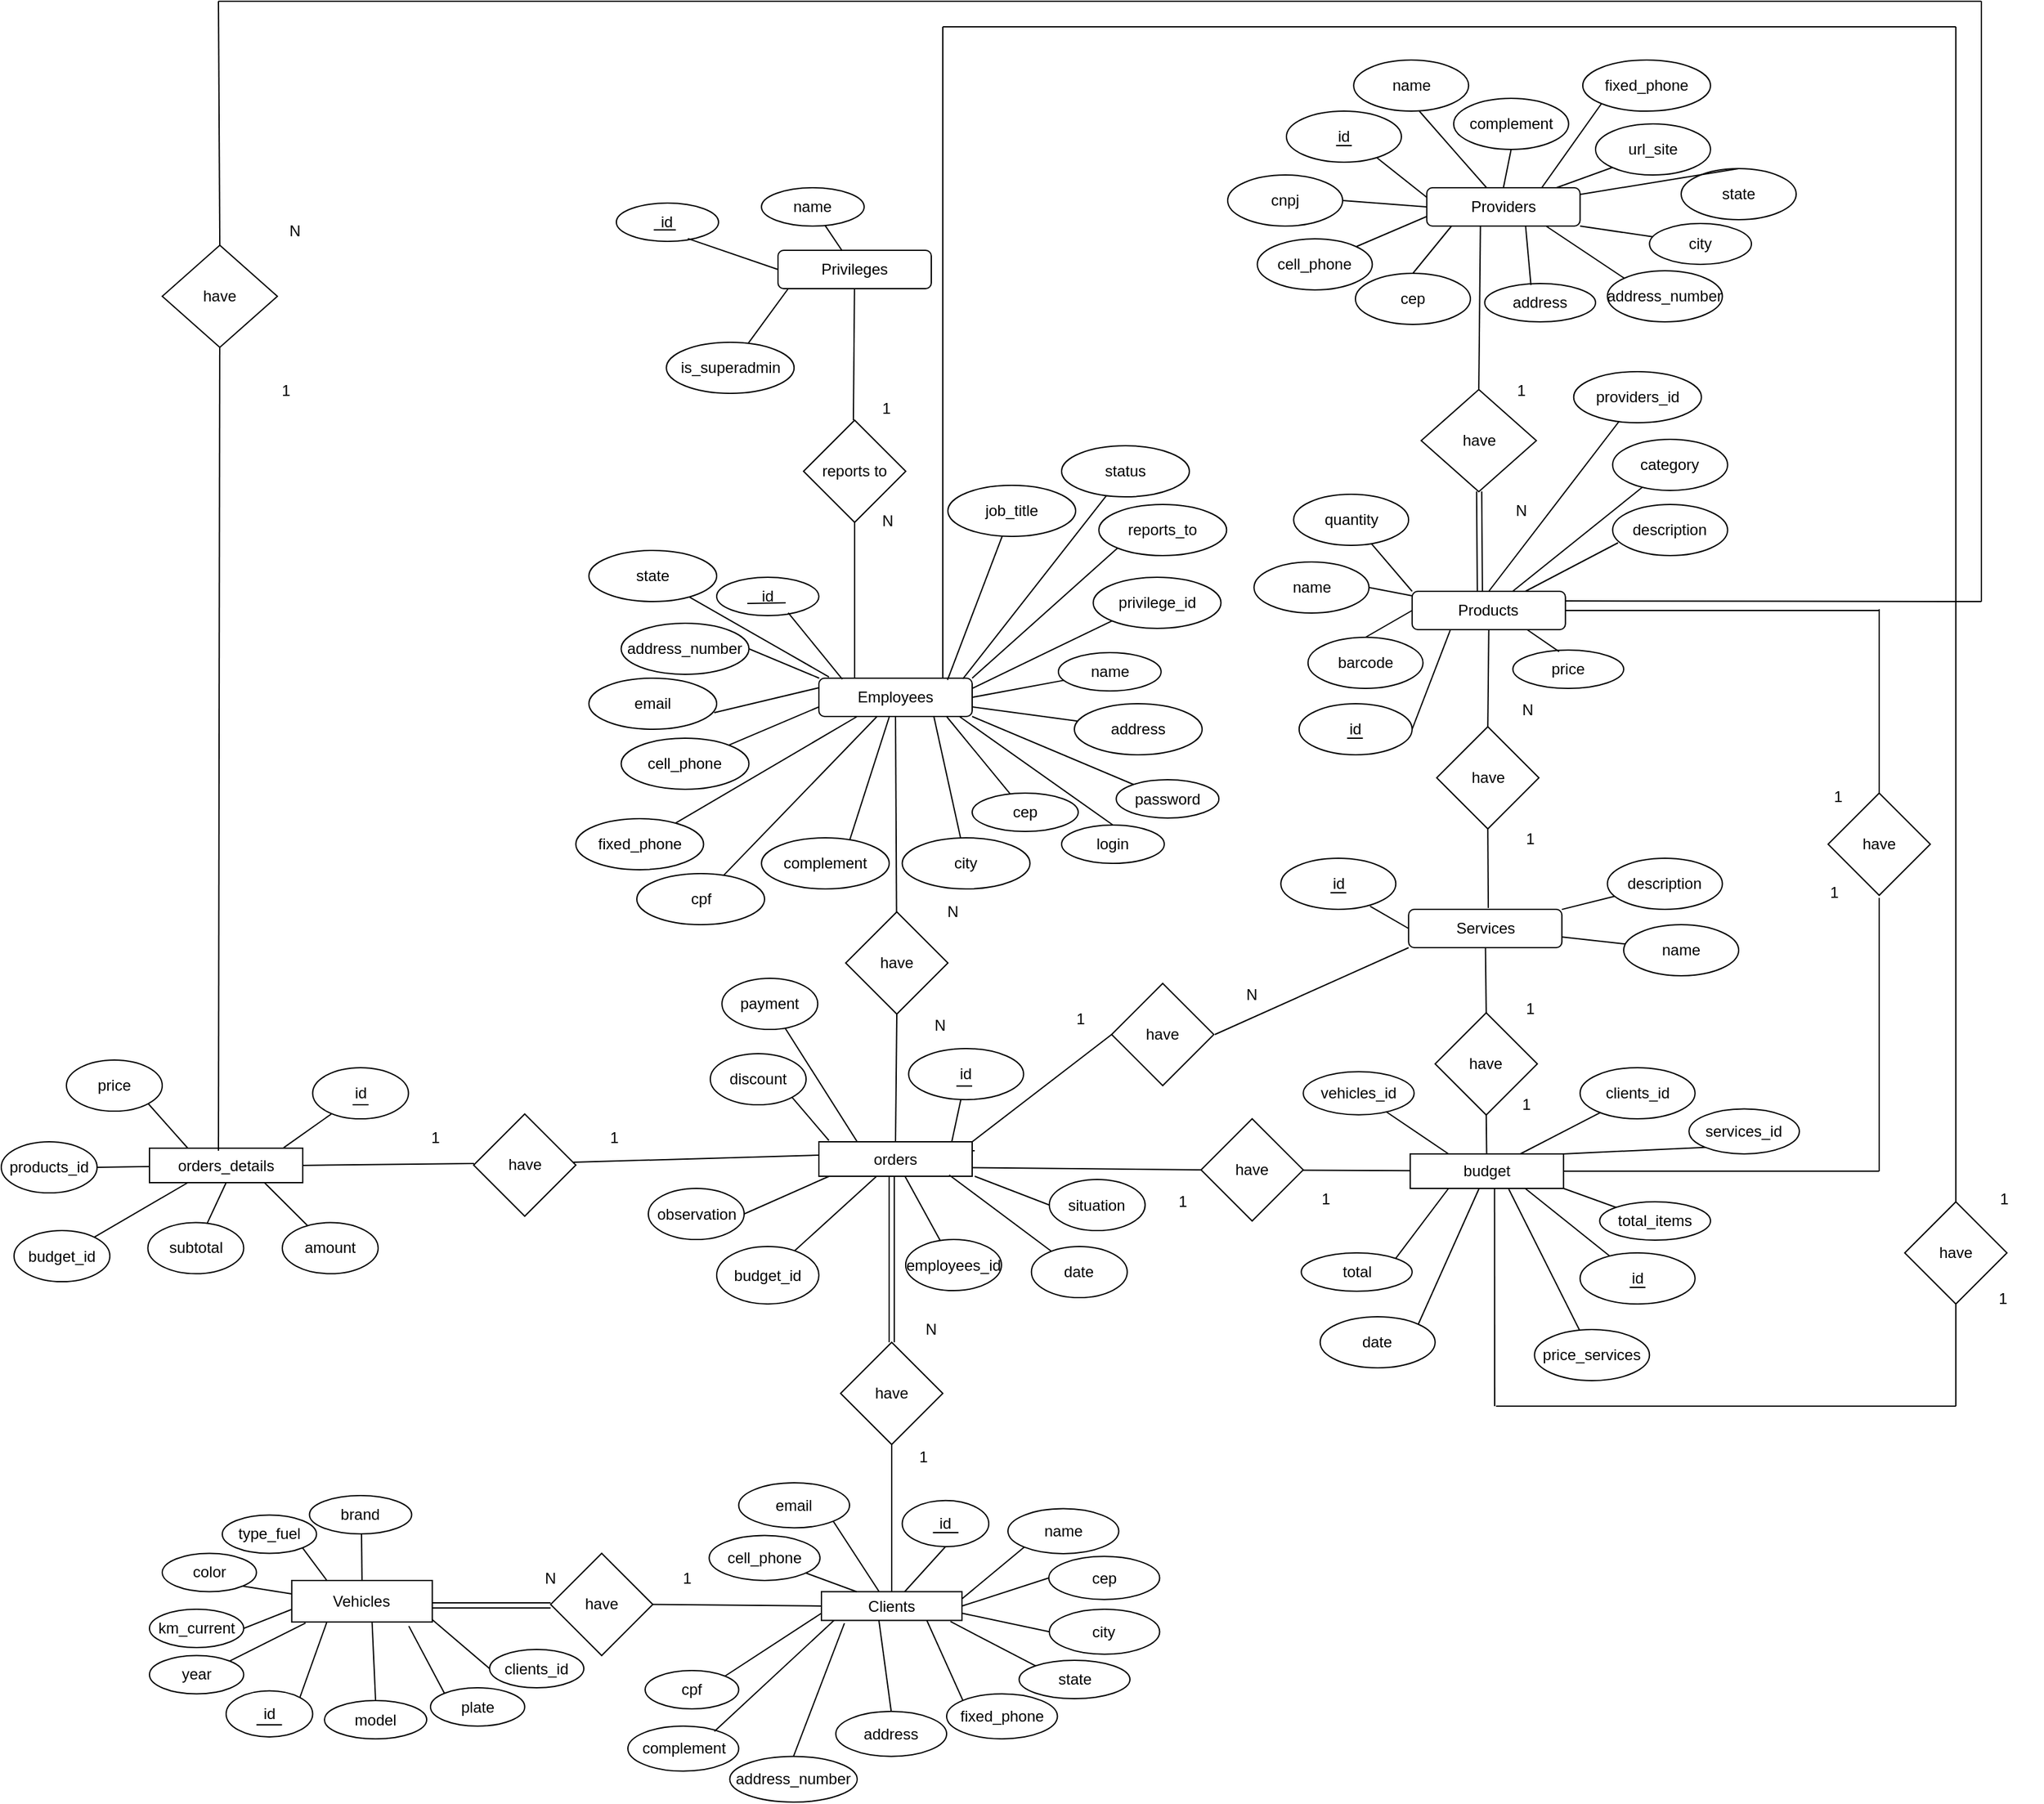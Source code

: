<mxfile version="15.6.1" type="device"><diagram id="ZECE9xUILljfhc3W-DD3" name="Page-1"><mxGraphModel dx="1129" dy="1155" grid="1" gridSize="10" guides="1" tooltips="1" connect="1" arrows="1" fold="1" page="0" pageScale="1" pageWidth="827" pageHeight="1169" math="0" shadow="0"><root><mxCell id="0"/><mxCell id="1" parent="0"/><mxCell id="krqiTHbVs-qib3Qi_6OD-2" value="id" style="ellipse;whiteSpace=wrap;html=1;" parent="1" vertex="1"><mxGeometry x="1060.25" y="520" width="90" height="40" as="geometry"/></mxCell><mxCell id="krqiTHbVs-qib3Qi_6OD-10" value="" style="endArrow=none;html=1;" parent="1" edge="1"><mxGeometry width="50" height="50" relative="1" as="geometry"><mxPoint x="1097.63" y="549.33" as="sourcePoint"/><mxPoint x="1110" y="549.33" as="targetPoint"/><Array as="points"/></mxGeometry></mxCell><mxCell id="krqiTHbVs-qib3Qi_6OD-11" value="Employees" style="rounded=1;whiteSpace=wrap;html=1;" parent="1" vertex="1"><mxGeometry x="990" y="230" width="120" height="30" as="geometry"/></mxCell><mxCell id="krqiTHbVs-qib3Qi_6OD-12" value="id" style="ellipse;whiteSpace=wrap;html=1;" parent="1" vertex="1"><mxGeometry x="910" y="151" width="80" height="30" as="geometry"/></mxCell><mxCell id="krqiTHbVs-qib3Qi_6OD-17" value="email" style="ellipse;whiteSpace=wrap;html=1;" parent="1" vertex="1"><mxGeometry x="810" y="230" width="100" height="40" as="geometry"/></mxCell><mxCell id="krqiTHbVs-qib3Qi_6OD-21" value="name" style="ellipse;whiteSpace=wrap;html=1;" parent="1" vertex="1"><mxGeometry x="1177.5" y="210" width="80.38" height="30" as="geometry"/></mxCell><mxCell id="krqiTHbVs-qib3Qi_6OD-27" value="id" style="ellipse;whiteSpace=wrap;html=1;" parent="1" vertex="1"><mxGeometry x="526" y="1022.88" width="67.75" height="36.12" as="geometry"/></mxCell><mxCell id="krqiTHbVs-qib3Qi_6OD-31" value="" style="endArrow=none;html=1;" parent="1" edge="1"><mxGeometry width="50" height="50" relative="1" as="geometry"><mxPoint x="1089.25" y="889" as="sourcePoint"/><mxPoint x="1069.25" y="889" as="targetPoint"/></mxGeometry></mxCell><mxCell id="krqiTHbVs-qib3Qi_6OD-32" value="model" style="ellipse;whiteSpace=wrap;html=1;" parent="1" vertex="1"><mxGeometry x="603" y="1030.5" width="80" height="30" as="geometry"/></mxCell><mxCell id="krqiTHbVs-qib3Qi_6OD-39" value="cpf" style="ellipse;whiteSpace=wrap;html=1;" parent="1" vertex="1"><mxGeometry x="854" y="1007" width="73.25" height="30" as="geometry"/></mxCell><mxCell id="krqiTHbVs-qib3Qi_6OD-49" value="" style="endArrow=none;html=1;exitX=0.865;exitY=0.037;exitDx=0;exitDy=0;exitPerimeter=0;" parent="1" source="7BnK_mk8CFHx_6BpvxCo-21" target="krqiTHbVs-qib3Qi_6OD-2" edge="1"><mxGeometry width="50" height="50" relative="1" as="geometry"><mxPoint x="1109.401" y="590" as="sourcePoint"/><mxPoint x="610.38" y="635" as="targetPoint"/></mxGeometry></mxCell><mxCell id="krqiTHbVs-qib3Qi_6OD-51" value="" style="endArrow=none;html=1;entryX=1;entryY=0.25;entryDx=0;entryDy=0;exitX=0;exitY=0.5;exitDx=0;exitDy=0;" parent="1" source="d6xwiTBlgABtHvqPx0zv-3" edge="1"><mxGeometry width="50" height="50" relative="1" as="geometry"><mxPoint x="1320" y="600" as="sourcePoint"/><mxPoint x="1112" y="600" as="targetPoint"/></mxGeometry></mxCell><mxCell id="krqiTHbVs-qib3Qi_6OD-57" value="" style="endArrow=none;html=1;exitX=0.981;exitY=0.675;exitDx=0;exitDy=0;exitPerimeter=0;entryX=0;entryY=0.25;entryDx=0;entryDy=0;" parent="1" source="krqiTHbVs-qib3Qi_6OD-17" target="krqiTHbVs-qib3Qi_6OD-11" edge="1"><mxGeometry width="50" height="50" relative="1" as="geometry"><mxPoint x="1013" y="310" as="sourcePoint"/><mxPoint x="1003" y="270" as="targetPoint"/></mxGeometry></mxCell><mxCell id="krqiTHbVs-qib3Qi_6OD-65" value="" style="endArrow=none;html=1;exitX=0.5;exitY=0;exitDx=0;exitDy=0;entryX=0.5;entryY=1;entryDx=0;entryDy=0;" parent="1" source="krqiTHbVs-qib3Qi_6OD-32" edge="1"><mxGeometry width="50" height="50" relative="1" as="geometry"><mxPoint x="665.25" y="1019" as="sourcePoint"/><mxPoint x="640.25" y="969" as="targetPoint"/></mxGeometry></mxCell><mxCell id="krqiTHbVs-qib3Qi_6OD-67" value="" style="endArrow=none;html=1;entryX=0.7;entryY=0.927;entryDx=0;entryDy=0;entryPerimeter=0;exitX=0.153;exitY=0.027;exitDx=0;exitDy=0;exitPerimeter=0;" parent="1" source="krqiTHbVs-qib3Qi_6OD-11" target="krqiTHbVs-qib3Qi_6OD-12" edge="1"><mxGeometry width="50" height="50" relative="1" as="geometry"><mxPoint x="1013" y="240" as="sourcePoint"/><mxPoint x="1003" y="210" as="targetPoint"/></mxGeometry></mxCell><mxCell id="krqiTHbVs-qib3Qi_6OD-68" value="" style="endArrow=none;html=1;exitX=1;exitY=0.5;exitDx=0;exitDy=0;" parent="1" source="krqiTHbVs-qib3Qi_6OD-11" target="krqiTHbVs-qib3Qi_6OD-21" edge="1"><mxGeometry width="50" height="50" relative="1" as="geometry"><mxPoint x="1070" y="229" as="sourcePoint"/><mxPoint x="943" y="170" as="targetPoint"/></mxGeometry></mxCell><mxCell id="krqiTHbVs-qib3Qi_6OD-73" value="" style="endArrow=none;html=1;exitX=0;exitY=0.75;exitDx=0;exitDy=0;entryX=1;entryY=0;entryDx=0;entryDy=0;" parent="1" source="q2_EoBhw-Z1PBTZWDjXH-34" target="krqiTHbVs-qib3Qi_6OD-39" edge="1"><mxGeometry width="50" height="50" relative="1" as="geometry"><mxPoint x="1088.625" y="910.5" as="sourcePoint"/><mxPoint x="1000" y="904" as="targetPoint"/></mxGeometry></mxCell><mxCell id="krqiTHbVs-qib3Qi_6OD-74" value="" style="endArrow=none;html=1;entryX=1;entryY=0.75;entryDx=0;entryDy=0;exitX=0;exitY=0.5;exitDx=0;exitDy=0;" parent="1" source="d9xlB8q7GGMCJm3t463Y-11" target="q2_EoBhw-Z1PBTZWDjXH-34" edge="1"><mxGeometry width="50" height="50" relative="1" as="geometry"><mxPoint x="1191.846" y="959.358" as="sourcePoint"/><mxPoint x="1082" y="959" as="targetPoint"/></mxGeometry></mxCell><mxCell id="krqiTHbVs-qib3Qi_6OD-80" value="" style="endArrow=none;html=1;entryX=1;entryY=0;entryDx=0;entryDy=0;exitX=0.25;exitY=1;exitDx=0;exitDy=0;" parent="1" source="7BnK_mk8CFHx_6BpvxCo-52" target="krqiTHbVs-qib3Qi_6OD-27" edge="1"><mxGeometry width="50" height="50" relative="1" as="geometry"><mxPoint x="594.62" y="975" as="sourcePoint"/><mxPoint x="562.75" y="909" as="targetPoint"/></mxGeometry></mxCell><mxCell id="krqiTHbVs-qib3Qi_6OD-92" value="" style="endArrow=none;html=1;" parent="1" edge="1"><mxGeometry width="50" height="50" relative="1" as="geometry"><mxPoint x="934" y="171.5" as="sourcePoint"/><mxPoint x="964" y="171" as="targetPoint"/></mxGeometry></mxCell><mxCell id="q2_EoBhw-Z1PBTZWDjXH-3" value="have" style="rhombus;whiteSpace=wrap;html=1;" parent="1" vertex="1"><mxGeometry x="1007" y="750" width="80" height="80" as="geometry"/></mxCell><mxCell id="q2_EoBhw-Z1PBTZWDjXH-28" value="" style="endArrow=none;html=1;rounded=0;entryX=0.833;entryY=1.098;entryDx=0;entryDy=0;exitX=0;exitY=0;exitDx=0;exitDy=0;entryPerimeter=0;" parent="1" source="q2_EoBhw-Z1PBTZWDjXH-29" target="7BnK_mk8CFHx_6BpvxCo-52" edge="1"><mxGeometry relative="1" as="geometry"><mxPoint x="696" y="1019" as="sourcePoint"/><mxPoint x="669.376" y="975" as="targetPoint"/></mxGeometry></mxCell><mxCell id="q2_EoBhw-Z1PBTZWDjXH-29" value="plate" style="ellipse;whiteSpace=wrap;html=1;align=center;" parent="1" vertex="1"><mxGeometry x="686" y="1020.5" width="73.75" height="30" as="geometry"/></mxCell><mxCell id="q2_EoBhw-Z1PBTZWDjXH-34" value="Clients" style="rounded=0;whiteSpace=wrap;html=1;" parent="1" vertex="1"><mxGeometry x="992" y="945.25" width="110" height="22.5" as="geometry"/></mxCell><mxCell id="q2_EoBhw-Z1PBTZWDjXH-37" value="" style="endArrow=none;html=1;exitX=1;exitY=0.5;exitDx=0;exitDy=0;entryX=0;entryY=0.5;entryDx=0;entryDy=0;" parent="1" source="7BnK_mk8CFHx_6BpvxCo-51" target="q2_EoBhw-Z1PBTZWDjXH-34" edge="1"><mxGeometry width="50" height="50" relative="1" as="geometry"><mxPoint x="900" y="956" as="sourcePoint"/><mxPoint x="1048" y="953" as="targetPoint"/></mxGeometry></mxCell><mxCell id="q2_EoBhw-Z1PBTZWDjXH-39" value="N" style="text;html=1;strokeColor=none;fillColor=none;align=center;verticalAlign=middle;whiteSpace=wrap;rounded=0;" parent="1" vertex="1"><mxGeometry x="759.75" y="925" width="40" height="19" as="geometry"/></mxCell><mxCell id="q2_EoBhw-Z1PBTZWDjXH-53" value="" style="shape=link;html=1;rounded=0;exitX=1;exitY=0.5;exitDx=0;exitDy=0;entryX=0;entryY=0.5;entryDx=0;entryDy=0;" parent="1" edge="1"><mxGeometry relative="1" as="geometry"><mxPoint x="686" y="956" as="sourcePoint"/><mxPoint x="780" y="956" as="targetPoint"/></mxGeometry></mxCell><mxCell id="q2_EoBhw-Z1PBTZWDjXH-54" value="" style="resizable=0;html=1;align=right;verticalAlign=bottom;" parent="q2_EoBhw-Z1PBTZWDjXH-53" connectable="0" vertex="1"><mxGeometry x="1" relative="1" as="geometry"/></mxCell><mxCell id="q2_EoBhw-Z1PBTZWDjXH-55" value="" style="shape=link;html=1;rounded=0;entryX=0.5;entryY=0;entryDx=0;entryDy=0;" parent="1" target="q2_EoBhw-Z1PBTZWDjXH-3" edge="1"><mxGeometry relative="1" as="geometry"><mxPoint x="1047" y="610" as="sourcePoint"/><mxPoint x="650" y="663" as="targetPoint"/><Array as="points"><mxPoint x="1047" y="670"/></Array></mxGeometry></mxCell><mxCell id="d9xlB8q7GGMCJm3t463Y-1" value="name" style="ellipse;whiteSpace=wrap;html=1;" parent="1" vertex="1"><mxGeometry x="1138" y="880.25" width="86.75" height="35.25" as="geometry"/></mxCell><mxCell id="d9xlB8q7GGMCJm3t463Y-2" value="cell_phone" style="ellipse;whiteSpace=wrap;html=1;" parent="1" vertex="1"><mxGeometry x="904.13" y="901.25" width="86.75" height="35.25" as="geometry"/></mxCell><mxCell id="d9xlB8q7GGMCJm3t463Y-3" value="fixed_phone" style="ellipse;whiteSpace=wrap;html=1;" parent="1" vertex="1"><mxGeometry x="1090" y="1025.25" width="86.75" height="35.25" as="geometry"/></mxCell><mxCell id="d9xlB8q7GGMCJm3t463Y-4" value="address" style="ellipse;whiteSpace=wrap;html=1;" parent="1" vertex="1"><mxGeometry x="1003.25" y="1039" width="86.75" height="35.25" as="geometry"/></mxCell><mxCell id="d9xlB8q7GGMCJm3t463Y-5" value="cep" style="ellipse;whiteSpace=wrap;html=1;" parent="1" vertex="1"><mxGeometry x="1170" y="917.63" width="86.75" height="33.75" as="geometry"/></mxCell><mxCell id="d9xlB8q7GGMCJm3t463Y-6" value="" style="endArrow=none;html=1;entryX=1;entryY=0.5;entryDx=0;entryDy=0;exitX=0;exitY=0.5;exitDx=0;exitDy=0;" parent="1" source="d9xlB8q7GGMCJm3t463Y-5" target="q2_EoBhw-Z1PBTZWDjXH-34" edge="1"><mxGeometry width="50" height="50" relative="1" as="geometry"><mxPoint x="1141.57" y="975.25" as="sourcePoint"/><mxPoint x="1131.945" y="949" as="targetPoint"/></mxGeometry></mxCell><mxCell id="d9xlB8q7GGMCJm3t463Y-7" value="" style="endArrow=none;html=1;exitX=0.5;exitY=1;exitDx=0;exitDy=0;" parent="1" source="THcMa25pM25D3ice0UxF-45" target="q2_EoBhw-Z1PBTZWDjXH-34" edge="1"><mxGeometry width="50" height="50" relative="1" as="geometry"><mxPoint x="1079.63" y="954.25" as="sourcePoint"/><mxPoint x="1082" y="922" as="targetPoint"/></mxGeometry></mxCell><mxCell id="d9xlB8q7GGMCJm3t463Y-8" value="" style="endArrow=none;html=1;entryX=0;entryY=1;entryDx=0;entryDy=0;exitX=1;exitY=0.25;exitDx=0;exitDy=0;" parent="1" source="q2_EoBhw-Z1PBTZWDjXH-34" target="d9xlB8q7GGMCJm3t463Y-1" edge="1"><mxGeometry width="50" height="50" relative="1" as="geometry"><mxPoint x="1130" y="948" as="sourcePoint"/><mxPoint x="1120.375" y="921.75" as="targetPoint"/></mxGeometry></mxCell><mxCell id="d9xlB8q7GGMCJm3t463Y-9" value="" style="endArrow=none;html=1;exitX=0;exitY=0;exitDx=0;exitDy=0;entryX=0.75;entryY=1;entryDx=0;entryDy=0;" parent="1" source="d9xlB8q7GGMCJm3t463Y-3" target="q2_EoBhw-Z1PBTZWDjXH-34" edge="1"><mxGeometry width="50" height="50" relative="1" as="geometry"><mxPoint x="1059.5" y="985.25" as="sourcePoint"/><mxPoint x="1060" y="969" as="targetPoint"/></mxGeometry></mxCell><mxCell id="d9xlB8q7GGMCJm3t463Y-10" value="" style="endArrow=none;html=1;entryX=0.409;entryY=1.002;entryDx=0;entryDy=0;exitX=0.5;exitY=0;exitDx=0;exitDy=0;entryPerimeter=0;" parent="1" source="d9xlB8q7GGMCJm3t463Y-4" target="q2_EoBhw-Z1PBTZWDjXH-34" edge="1"><mxGeometry width="50" height="50" relative="1" as="geometry"><mxPoint x="1069.5" y="995.25" as="sourcePoint"/><mxPoint x="1059.875" y="969" as="targetPoint"/></mxGeometry></mxCell><mxCell id="d9xlB8q7GGMCJm3t463Y-11" value="city" style="ellipse;whiteSpace=wrap;html=1;" parent="1" vertex="1"><mxGeometry x="1170.38" y="959" width="86.37" height="35.25" as="geometry"/></mxCell><mxCell id="d9xlB8q7GGMCJm3t463Y-12" value="complement" style="ellipse;whiteSpace=wrap;html=1;" parent="1" vertex="1"><mxGeometry x="840.5" y="1050.5" width="86.75" height="35.25" as="geometry"/></mxCell><mxCell id="d9xlB8q7GGMCJm3t463Y-16" value="state" style="ellipse;whiteSpace=wrap;html=1;" parent="1" vertex="1"><mxGeometry x="1146.75" y="999" width="86.75" height="30" as="geometry"/></mxCell><mxCell id="d9xlB8q7GGMCJm3t463Y-17" value="" style="endArrow=none;html=1;entryX=0.089;entryY=1.002;entryDx=0;entryDy=0;exitX=0.781;exitY=0.116;exitDx=0;exitDy=0;entryPerimeter=0;exitPerimeter=0;" parent="1" source="d9xlB8q7GGMCJm3t463Y-12" target="q2_EoBhw-Z1PBTZWDjXH-34" edge="1"><mxGeometry width="50" height="50" relative="1" as="geometry"><mxPoint x="1019.875" y="1065.75" as="sourcePoint"/><mxPoint x="1046.99" y="977.795" as="targetPoint"/></mxGeometry></mxCell><mxCell id="d9xlB8q7GGMCJm3t463Y-18" value="" style="endArrow=none;html=1;exitX=0;exitY=0;exitDx=0;exitDy=0;entryX=0.918;entryY=1.038;entryDx=0;entryDy=0;entryPerimeter=0;" parent="1" source="d9xlB8q7GGMCJm3t463Y-16" target="q2_EoBhw-Z1PBTZWDjXH-34" edge="1"><mxGeometry width="50" height="50" relative="1" as="geometry"><mxPoint x="1029.875" y="1075.75" as="sourcePoint"/><mxPoint x="1056.99" y="987.795" as="targetPoint"/></mxGeometry></mxCell><mxCell id="d9xlB8q7GGMCJm3t463Y-24" value="" style="endArrow=none;html=1;entryX=0.098;entryY=1.025;entryDx=0;entryDy=0;exitX=1;exitY=0;exitDx=0;exitDy=0;entryPerimeter=0;" parent="1" source="d9xlB8q7GGMCJm3t463Y-30" target="7BnK_mk8CFHx_6BpvxCo-52" edge="1"><mxGeometry width="50" height="50" relative="1" as="geometry"><mxPoint x="539.755" y="982.48" as="sourcePoint"/><mxPoint x="585.25" y="976" as="targetPoint"/></mxGeometry></mxCell><mxCell id="d9xlB8q7GGMCJm3t463Y-25" value="" style="endArrow=none;html=1;exitX=1;exitY=1;exitDx=0;exitDy=0;" parent="1" source="d9xlB8q7GGMCJm3t463Y-28" edge="1"><mxGeometry width="50" height="50" relative="1" as="geometry"><mxPoint x="546.315" y="941.85" as="sourcePoint"/><mxPoint x="585.25" y="948.201" as="targetPoint"/></mxGeometry></mxCell><mxCell id="d9xlB8q7GGMCJm3t463Y-26" value="" style="endArrow=none;html=1;entryX=1;entryY=1;entryDx=0;entryDy=0;exitX=0.25;exitY=0;exitDx=0;exitDy=0;" parent="1" source="7BnK_mk8CFHx_6BpvxCo-52" target="d9xlB8q7GGMCJm3t463Y-27" edge="1"><mxGeometry width="50" height="50" relative="1" as="geometry"><mxPoint x="600.564" y="933.4" as="sourcePoint"/><mxPoint x="616.75" y="848.045" as="targetPoint"/></mxGeometry></mxCell><mxCell id="d9xlB8q7GGMCJm3t463Y-27" value="type_fuel" style="ellipse;whiteSpace=wrap;html=1;align=center;" parent="1" vertex="1"><mxGeometry x="523" y="885.25" width="73.75" height="30" as="geometry"/></mxCell><mxCell id="d9xlB8q7GGMCJm3t463Y-28" value="color" style="ellipse;whiteSpace=wrap;html=1;align=center;" parent="1" vertex="1"><mxGeometry x="476" y="915.25" width="73.75" height="30" as="geometry"/></mxCell><mxCell id="d9xlB8q7GGMCJm3t463Y-29" value="km_current" style="ellipse;whiteSpace=wrap;html=1;align=center;" parent="1" vertex="1"><mxGeometry x="466" y="959" width="73.75" height="30" as="geometry"/></mxCell><mxCell id="d9xlB8q7GGMCJm3t463Y-30" value="year" style="ellipse;whiteSpace=wrap;html=1;align=center;" parent="1" vertex="1"><mxGeometry x="466" y="995.25" width="73.75" height="30" as="geometry"/></mxCell><mxCell id="d9xlB8q7GGMCJm3t463Y-32" value="" style="endArrow=none;html=1;entryX=0;entryY=0.5;entryDx=0;entryDy=0;exitX=1;exitY=0.5;exitDx=0;exitDy=0;" parent="1" source="d9xlB8q7GGMCJm3t463Y-29" edge="1"><mxGeometry width="50" height="50" relative="1" as="geometry"><mxPoint x="538.635" y="1009.517" as="sourcePoint"/><mxPoint x="585.25" y="956" as="targetPoint"/></mxGeometry></mxCell><mxCell id="d9xlB8q7GGMCJm3t463Y-33" value="clients_id" style="ellipse;whiteSpace=wrap;html=1;align=center;" parent="1" vertex="1"><mxGeometry x="732.25" y="990.5" width="73.75" height="30" as="geometry"/></mxCell><mxCell id="d9xlB8q7GGMCJm3t463Y-34" value="" style="endArrow=none;html=1;rounded=0;entryX=1;entryY=0.75;entryDx=0;entryDy=0;exitX=0;exitY=0.5;exitDx=0;exitDy=0;" parent="1" source="d9xlB8q7GGMCJm3t463Y-33" edge="1"><mxGeometry relative="1" as="geometry"><mxPoint x="707.115" y="1034.767" as="sourcePoint"/><mxPoint x="686" y="966" as="targetPoint"/></mxGeometry></mxCell><mxCell id="d9xlB8q7GGMCJm3t463Y-36" value="" style="endArrow=none;html=1;exitX=0.5;exitY=0;exitDx=0;exitDy=0;entryX=0.5;entryY=1;entryDx=0;entryDy=0;" parent="1" source="q2_EoBhw-Z1PBTZWDjXH-34" target="q2_EoBhw-Z1PBTZWDjXH-3" edge="1"><mxGeometry width="50" height="50" relative="1" as="geometry"><mxPoint x="1046.13" y="930" as="sourcePoint"/><mxPoint x="1046" y="850" as="targetPoint"/></mxGeometry></mxCell><mxCell id="d9xlB8q7GGMCJm3t463Y-43" value="situation" style="ellipse;whiteSpace=wrap;html=1;direction=east;" parent="1" vertex="1"><mxGeometry x="1170.38" y="622.5" width="75" height="40" as="geometry"/></mxCell><mxCell id="d9xlB8q7GGMCJm3t463Y-44" value="" style="endArrow=none;html=1;entryX=1;entryY=0.75;entryDx=0;entryDy=0;exitX=0;exitY=0.5;exitDx=0;exitDy=0;" parent="1" source="d9xlB8q7GGMCJm3t463Y-43" edge="1"><mxGeometry width="50" height="50" relative="1" as="geometry"><mxPoint x="613.38" y="780" as="sourcePoint"/><mxPoint x="1112" y="620" as="targetPoint"/></mxGeometry></mxCell><mxCell id="d9xlB8q7GGMCJm3t463Y-46" value="discount" style="ellipse;whiteSpace=wrap;html=1;" parent="1" vertex="1"><mxGeometry x="905" y="524" width="75" height="40" as="geometry"/></mxCell><mxCell id="d9xlB8q7GGMCJm3t463Y-47" value="" style="endArrow=none;html=1;entryX=0.122;entryY=0.05;entryDx=0;entryDy=0;exitX=1;exitY=1;exitDx=0;exitDy=0;entryPerimeter=0;" parent="1" source="d9xlB8q7GGMCJm3t463Y-46" edge="1"><mxGeometry width="50" height="50" relative="1" as="geometry"><mxPoint x="623.38" y="790" as="sourcePoint"/><mxPoint x="997.86" y="592" as="targetPoint"/></mxGeometry></mxCell><mxCell id="d9xlB8q7GGMCJm3t463Y-48" value="Services" style="rounded=1;whiteSpace=wrap;html=1;" parent="1" vertex="1"><mxGeometry x="1451.63" y="411" width="120" height="30" as="geometry"/></mxCell><mxCell id="d9xlB8q7GGMCJm3t463Y-50" value="have" style="rhombus;whiteSpace=wrap;html=1;" parent="1" vertex="1"><mxGeometry x="1219.17" y="469" width="80" height="80" as="geometry"/></mxCell><mxCell id="d9xlB8q7GGMCJm3t463Y-53" value="" style="endArrow=none;html=1;exitX=0;exitY=1;exitDx=0;exitDy=0;" parent="1" source="d9xlB8q7GGMCJm3t463Y-48" edge="1"><mxGeometry width="50" height="50" relative="1" as="geometry"><mxPoint x="1575.63" y="426" as="sourcePoint"/><mxPoint x="1300" y="509" as="targetPoint"/></mxGeometry></mxCell><mxCell id="d9xlB8q7GGMCJm3t463Y-54" value="id" style="ellipse;whiteSpace=wrap;html=1;" parent="1" vertex="1"><mxGeometry x="1351.63" y="371" width="90" height="40" as="geometry"/></mxCell><mxCell id="d9xlB8q7GGMCJm3t463Y-55" value="" style="endArrow=none;html=1;" parent="1" edge="1"><mxGeometry width="50" height="50" relative="1" as="geometry"><mxPoint x="1390.45" y="398" as="sourcePoint"/><mxPoint x="1402.82" y="398" as="targetPoint"/><Array as="points"/></mxGeometry></mxCell><mxCell id="d9xlB8q7GGMCJm3t463Y-56" value="" style="endArrow=none;html=1;entryX=0.776;entryY=0.94;entryDx=0;entryDy=0;entryPerimeter=0;exitX=0;exitY=0.5;exitDx=0;exitDy=0;" parent="1" source="d9xlB8q7GGMCJm3t463Y-48" target="d9xlB8q7GGMCJm3t463Y-54" edge="1"><mxGeometry width="50" height="50" relative="1" as="geometry"><mxPoint x="2085.63" y="56" as="sourcePoint"/><mxPoint x="1557.13" y="98" as="targetPoint"/></mxGeometry></mxCell><mxCell id="d9xlB8q7GGMCJm3t463Y-57" value="name" style="ellipse;whiteSpace=wrap;html=1;" parent="1" vertex="1"><mxGeometry x="1620" y="423" width="90" height="40" as="geometry"/></mxCell><mxCell id="d9xlB8q7GGMCJm3t463Y-59" value="" style="endArrow=none;html=1;" parent="1" source="d9xlB8q7GGMCJm3t463Y-48" target="d9xlB8q7GGMCJm3t463Y-57" edge="1"><mxGeometry width="50" height="50" relative="1" as="geometry"><mxPoint x="1571.63" y="436" as="sourcePoint"/><mxPoint x="1609" y="168" as="targetPoint"/></mxGeometry></mxCell><mxCell id="d9xlB8q7GGMCJm3t463Y-60" value="description" style="ellipse;whiteSpace=wrap;html=1;" parent="1" vertex="1"><mxGeometry x="1607.25" y="371" width="90" height="40" as="geometry"/></mxCell><mxCell id="d9xlB8q7GGMCJm3t463Y-62" value="" style="endArrow=none;html=1;" parent="1" source="d9xlB8q7GGMCJm3t463Y-48" target="d9xlB8q7GGMCJm3t463Y-60" edge="1"><mxGeometry width="50" height="50" relative="1" as="geometry"><mxPoint x="2082.631" y="219" as="sourcePoint"/><mxPoint x="1583.61" y="264" as="targetPoint"/></mxGeometry></mxCell><mxCell id="d9xlB8q7GGMCJm3t463Y-63" value="have" style="rhombus;whiteSpace=wrap;html=1;" parent="1" vertex="1"><mxGeometry x="1011" y="413" width="80" height="80" as="geometry"/></mxCell><mxCell id="d9xlB8q7GGMCJm3t463Y-64" value="" style="endArrow=none;html=1;entryX=1;entryY=0;entryDx=0;entryDy=0;exitX=0;exitY=0.5;exitDx=0;exitDy=0;" parent="1" source="d9xlB8q7GGMCJm3t463Y-50" target="7BnK_mk8CFHx_6BpvxCo-21" edge="1"><mxGeometry width="50" height="50" relative="1" as="geometry"><mxPoint x="930" y="607" as="sourcePoint"/><mxPoint x="982" y="610" as="targetPoint"/><Array as="points"/></mxGeometry></mxCell><mxCell id="d9xlB8q7GGMCJm3t463Y-68" value="" style="endArrow=none;html=1;entryX=0.5;entryY=1;entryDx=0;entryDy=0;" parent="1" source="d9xlB8q7GGMCJm3t463Y-63" target="krqiTHbVs-qib3Qi_6OD-11" edge="1"><mxGeometry width="50" height="50" relative="1" as="geometry"><mxPoint x="1051" y="405" as="sourcePoint"/><mxPoint x="1487.25" y="257" as="targetPoint"/><Array as="points"/></mxGeometry></mxCell><mxCell id="d9xlB8q7GGMCJm3t463Y-69" value="cell_phone" style="ellipse;whiteSpace=wrap;html=1;" parent="1" vertex="1"><mxGeometry x="835.25" y="277" width="100" height="40" as="geometry"/></mxCell><mxCell id="d9xlB8q7GGMCJm3t463Y-70" value="" style="endArrow=none;html=1;entryX=0;entryY=0.75;entryDx=0;entryDy=0;" parent="1" source="d9xlB8q7GGMCJm3t463Y-69" target="krqiTHbVs-qib3Qi_6OD-11" edge="1"><mxGeometry width="50" height="50" relative="1" as="geometry"><mxPoint x="943.35" y="217" as="sourcePoint"/><mxPoint x="995.25" y="277" as="targetPoint"/></mxGeometry></mxCell><mxCell id="d9xlB8q7GGMCJm3t463Y-71" value="fixed_phone" style="ellipse;whiteSpace=wrap;html=1;" parent="1" vertex="1"><mxGeometry x="799.75" y="340" width="100" height="40" as="geometry"/></mxCell><mxCell id="d9xlB8q7GGMCJm3t463Y-72" value="" style="endArrow=none;html=1;entryX=0.25;entryY=1;entryDx=0;entryDy=0;" parent="1" source="d9xlB8q7GGMCJm3t463Y-71" target="krqiTHbVs-qib3Qi_6OD-11" edge="1"><mxGeometry width="50" height="50" relative="1" as="geometry"><mxPoint x="953.35" y="227" as="sourcePoint"/><mxPoint x="1005.25" y="287" as="targetPoint"/></mxGeometry></mxCell><mxCell id="d9xlB8q7GGMCJm3t463Y-73" value="cep" style="ellipse;whiteSpace=wrap;html=1;" parent="1" vertex="1"><mxGeometry x="1110" y="320" width="83" height="30" as="geometry"/></mxCell><mxCell id="d9xlB8q7GGMCJm3t463Y-74" value="" style="endArrow=none;html=1;entryX=0.833;entryY=1;entryDx=0;entryDy=0;entryPerimeter=0;" parent="1" source="d9xlB8q7GGMCJm3t463Y-73" edge="1" target="krqiTHbVs-qib3Qi_6OD-11"><mxGeometry width="50" height="50" relative="1" as="geometry"><mxPoint x="1136.656" y="312.992" as="sourcePoint"/><mxPoint x="1100" y="260" as="targetPoint"/></mxGeometry></mxCell><mxCell id="d9xlB8q7GGMCJm3t463Y-75" value="address" style="ellipse;whiteSpace=wrap;html=1;" parent="1" vertex="1"><mxGeometry x="1190" y="250" width="100" height="40" as="geometry"/></mxCell><mxCell id="d9xlB8q7GGMCJm3t463Y-76" value="" style="endArrow=none;html=1;entryX=1;entryY=0.75;entryDx=0;entryDy=0;" parent="1" source="d9xlB8q7GGMCJm3t463Y-75" target="krqiTHbVs-qib3Qi_6OD-11" edge="1"><mxGeometry width="50" height="50" relative="1" as="geometry"><mxPoint x="1152.169" y="272.003" as="sourcePoint"/><mxPoint x="1025.25" y="307" as="targetPoint"/></mxGeometry></mxCell><mxCell id="d9xlB8q7GGMCJm3t463Y-77" value="address_number" style="ellipse;whiteSpace=wrap;html=1;" parent="1" vertex="1"><mxGeometry x="835.25" y="187" width="100" height="40" as="geometry"/></mxCell><mxCell id="d9xlB8q7GGMCJm3t463Y-78" value="" style="endArrow=none;html=1;exitX=1;exitY=0.5;exitDx=0;exitDy=0;" parent="1" source="d9xlB8q7GGMCJm3t463Y-77" edge="1"><mxGeometry width="50" height="50" relative="1" as="geometry"><mxPoint x="925.25" y="197" as="sourcePoint"/><mxPoint x="990.25" y="230" as="targetPoint"/></mxGeometry></mxCell><mxCell id="d9xlB8q7GGMCJm3t463Y-79" value="complement" style="ellipse;whiteSpace=wrap;html=1;" parent="1" vertex="1"><mxGeometry x="945.06" y="355" width="100" height="40" as="geometry"/></mxCell><mxCell id="d9xlB8q7GGMCJm3t463Y-80" value="" style="endArrow=none;html=1;exitX=0.69;exitY=0.05;exitDx=0;exitDy=0;exitPerimeter=0;" parent="1" source="d9xlB8q7GGMCJm3t463Y-79" target="krqiTHbVs-qib3Qi_6OD-11" edge="1"><mxGeometry width="50" height="50" relative="1" as="geometry"><mxPoint x="1007.35" y="275" as="sourcePoint"/><mxPoint x="1040" y="250" as="targetPoint"/></mxGeometry></mxCell><mxCell id="d9xlB8q7GGMCJm3t463Y-81" value="city" style="ellipse;whiteSpace=wrap;html=1;" parent="1" vertex="1"><mxGeometry x="1055.25" y="355" width="100" height="40" as="geometry"/></mxCell><mxCell id="d9xlB8q7GGMCJm3t463Y-82" value="" style="endArrow=none;html=1;entryX=0.75;entryY=1;entryDx=0;entryDy=0;" parent="1" source="d9xlB8q7GGMCJm3t463Y-81" target="krqiTHbVs-qib3Qi_6OD-11" edge="1"><mxGeometry width="50" height="50" relative="1" as="geometry"><mxPoint x="1140.98" y="285" as="sourcePoint"/><mxPoint x="1192.88" y="345" as="targetPoint"/></mxGeometry></mxCell><mxCell id="d9xlB8q7GGMCJm3t463Y-83" value="state" style="ellipse;whiteSpace=wrap;html=1;" parent="1" vertex="1"><mxGeometry x="810" y="130" width="100" height="40" as="geometry"/></mxCell><mxCell id="d9xlB8q7GGMCJm3t463Y-84" value="" style="endArrow=none;html=1;entryX=0.066;entryY=-0.033;entryDx=0;entryDy=0;entryPerimeter=0;" parent="1" source="d9xlB8q7GGMCJm3t463Y-83" target="krqiTHbVs-qib3Qi_6OD-11" edge="1"><mxGeometry width="50" height="50" relative="1" as="geometry"><mxPoint x="847.35" y="257" as="sourcePoint"/><mxPoint x="1005.25" y="228" as="targetPoint"/></mxGeometry></mxCell><mxCell id="d9xlB8q7GGMCJm3t463Y-86" value="status" style="ellipse;whiteSpace=wrap;html=1;" parent="1" vertex="1"><mxGeometry x="1180" y="48" width="100" height="40" as="geometry"/></mxCell><mxCell id="d9xlB8q7GGMCJm3t463Y-87" value="" style="endArrow=none;html=1;entryX=0.939;entryY=0.02;entryDx=0;entryDy=0;entryPerimeter=0;" parent="1" source="d9xlB8q7GGMCJm3t463Y-86" target="krqiTHbVs-qib3Qi_6OD-11" edge="1"><mxGeometry width="50" height="50" relative="1" as="geometry"><mxPoint x="1170.326" y="183.338" as="sourcePoint"/><mxPoint x="1075.25" y="357" as="targetPoint"/></mxGeometry></mxCell><mxCell id="d9xlB8q7GGMCJm3t463Y-88" value="job_title" style="ellipse;whiteSpace=wrap;html=1;" parent="1" vertex="1"><mxGeometry x="1091" y="79" width="100" height="40" as="geometry"/></mxCell><mxCell id="d9xlB8q7GGMCJm3t463Y-89" value="" style="endArrow=none;html=1;entryX=0.839;entryY=0.047;entryDx=0;entryDy=0;entryPerimeter=0;" parent="1" source="d9xlB8q7GGMCJm3t463Y-88" target="krqiTHbVs-qib3Qi_6OD-11" edge="1"><mxGeometry width="50" height="50" relative="1" as="geometry"><mxPoint x="1163.342" y="132.181" as="sourcePoint"/><mxPoint x="1095.25" y="227" as="targetPoint"/><Array as="points"/></mxGeometry></mxCell><mxCell id="d9xlB8q7GGMCJm3t463Y-90" value="Privileges" style="rounded=1;whiteSpace=wrap;html=1;" parent="1" vertex="1"><mxGeometry x="958" y="-105" width="120" height="30" as="geometry"/></mxCell><mxCell id="d9xlB8q7GGMCJm3t463Y-93" value="" style="endArrow=none;html=1;entryX=0.5;entryY=0;entryDx=0;entryDy=0;exitX=0.5;exitY=1;exitDx=0;exitDy=0;" parent="1" source="d9xlB8q7GGMCJm3t463Y-94" edge="1"><mxGeometry width="50" height="50" relative="1" as="geometry"><mxPoint x="1018" y="102" as="sourcePoint"/><mxPoint x="1018" y="230" as="targetPoint"/><Array as="points"/></mxGeometry></mxCell><mxCell id="d9xlB8q7GGMCJm3t463Y-94" value="reports to" style="rhombus;whiteSpace=wrap;html=1;" parent="1" vertex="1"><mxGeometry x="978" y="28" width="80" height="80" as="geometry"/></mxCell><mxCell id="d9xlB8q7GGMCJm3t463Y-95" value="" style="endArrow=none;html=1;entryX=0.5;entryY=0;entryDx=0;entryDy=0;" parent="1" source="d9xlB8q7GGMCJm3t463Y-90" edge="1"><mxGeometry width="50" height="50" relative="1" as="geometry"><mxPoint x="1017.25" y="-72" as="sourcePoint"/><mxPoint x="1017" y="28" as="targetPoint"/><Array as="points"/></mxGeometry></mxCell><mxCell id="d9xlB8q7GGMCJm3t463Y-96" value="id" style="ellipse;whiteSpace=wrap;html=1;" parent="1" vertex="1"><mxGeometry x="831.46" y="-142" width="80" height="30" as="geometry"/></mxCell><mxCell id="d9xlB8q7GGMCJm3t463Y-99" value="" style="endArrow=none;html=1;entryX=0.7;entryY=0.927;entryDx=0;entryDy=0;entryPerimeter=0;exitX=0;exitY=0.5;exitDx=0;exitDy=0;" parent="1" source="d9xlB8q7GGMCJm3t463Y-90" target="d9xlB8q7GGMCJm3t463Y-96" edge="1"><mxGeometry width="50" height="50" relative="1" as="geometry"><mxPoint x="968.98" y="-101.19" as="sourcePoint"/><mxPoint x="963.62" y="-122" as="targetPoint"/></mxGeometry></mxCell><mxCell id="d9xlB8q7GGMCJm3t463Y-100" value="" style="endArrow=none;html=1;" parent="1" edge="1"><mxGeometry width="50" height="50" relative="1" as="geometry"><mxPoint x="860.75" y="-121" as="sourcePoint"/><mxPoint x="878" y="-121" as="targetPoint"/><Array as="points"><mxPoint x="860.75" y="-121"/></Array></mxGeometry></mxCell><mxCell id="d9xlB8q7GGMCJm3t463Y-103" value="is_superadmin" style="ellipse;whiteSpace=wrap;html=1;" parent="1" vertex="1"><mxGeometry x="870.62" y="-33" width="100" height="40" as="geometry"/></mxCell><mxCell id="d9xlB8q7GGMCJm3t463Y-104" value="" style="endArrow=none;html=1;entryX=0.069;entryY=0.987;entryDx=0;entryDy=0;entryPerimeter=0;" parent="1" source="d9xlB8q7GGMCJm3t463Y-103" target="d9xlB8q7GGMCJm3t463Y-90" edge="1"><mxGeometry width="50" height="50" relative="1" as="geometry"><mxPoint x="913.97" y="-105" as="sourcePoint"/><mxPoint x="980.62" y="-72" as="targetPoint"/></mxGeometry></mxCell><mxCell id="d9xlB8q7GGMCJm3t463Y-109" value="have" style="rhombus;whiteSpace=wrap;html=1;" parent="1" vertex="1"><mxGeometry x="1473.63" y="268" width="80" height="80" as="geometry"/></mxCell><mxCell id="d9xlB8q7GGMCJm3t463Y-110" value="Products" style="rounded=1;whiteSpace=wrap;html=1;" parent="1" vertex="1"><mxGeometry x="1454.38" y="162" width="120" height="30" as="geometry"/></mxCell><mxCell id="d9xlB8q7GGMCJm3t463Y-111" value="" style="endArrow=none;html=1;entryX=0.5;entryY=0;entryDx=0;entryDy=0;exitX=0.5;exitY=1;exitDx=0;exitDy=0;" parent="1" source="d9xlB8q7GGMCJm3t463Y-110" target="d9xlB8q7GGMCJm3t463Y-109" edge="1"><mxGeometry width="50" height="50" relative="1" as="geometry"><mxPoint x="1500" y="210" as="sourcePoint"/><mxPoint x="2032.63" y="241" as="targetPoint"/></mxGeometry></mxCell><mxCell id="d9xlB8q7GGMCJm3t463Y-112" value="" style="endArrow=none;html=1;exitX=0.5;exitY=1;exitDx=0;exitDy=0;" parent="1" source="d9xlB8q7GGMCJm3t463Y-109" edge="1"><mxGeometry width="50" height="50" relative="1" as="geometry"><mxPoint x="2042.63" y="103" as="sourcePoint"/><mxPoint x="1514" y="410" as="targetPoint"/></mxGeometry></mxCell><mxCell id="d9xlB8q7GGMCJm3t463Y-113" value="id" style="ellipse;whiteSpace=wrap;html=1;" parent="1" vertex="1"><mxGeometry x="1365.92" y="250" width="88.46" height="40" as="geometry"/></mxCell><mxCell id="d9xlB8q7GGMCJm3t463Y-114" value="" style="endArrow=none;html=1;" parent="1" edge="1"><mxGeometry width="50" height="50" relative="1" as="geometry"><mxPoint x="1403.44" y="277" as="sourcePoint"/><mxPoint x="1415.81" y="277" as="targetPoint"/><Array as="points"/></mxGeometry></mxCell><mxCell id="d9xlB8q7GGMCJm3t463Y-115" value="" style="endArrow=none;html=1;entryX=1;entryY=0.5;entryDx=0;entryDy=0;exitX=0.25;exitY=1;exitDx=0;exitDy=0;" parent="1" source="d9xlB8q7GGMCJm3t463Y-110" target="d9xlB8q7GGMCJm3t463Y-113" edge="1"><mxGeometry width="50" height="50" relative="1" as="geometry"><mxPoint x="2077.63" y="-315" as="sourcePoint"/><mxPoint x="1559.09" y="-273" as="targetPoint"/></mxGeometry></mxCell><mxCell id="d9xlB8q7GGMCJm3t463Y-116" value="name" style="ellipse;whiteSpace=wrap;html=1;" parent="1" vertex="1"><mxGeometry x="1330.63" y="139" width="90" height="40" as="geometry"/></mxCell><mxCell id="d9xlB8q7GGMCJm3t463Y-117" value="" style="endArrow=none;html=1;entryX=1;entryY=0.5;entryDx=0;entryDy=0;" parent="1" source="d9xlB8q7GGMCJm3t463Y-110" target="d9xlB8q7GGMCJm3t463Y-116" edge="1"><mxGeometry width="50" height="50" relative="1" as="geometry"><mxPoint x="2084.63" y="-291" as="sourcePoint"/><mxPoint x="1610.96" y="-203" as="targetPoint"/></mxGeometry></mxCell><mxCell id="d9xlB8q7GGMCJm3t463Y-118" value="description" style="ellipse;whiteSpace=wrap;html=1;" parent="1" vertex="1"><mxGeometry x="1611.34" y="94" width="90" height="40" as="geometry"/></mxCell><mxCell id="d9xlB8q7GGMCJm3t463Y-123" value="" style="endArrow=none;html=1;entryX=0.047;entryY=0.75;entryDx=0;entryDy=0;entryPerimeter=0;" parent="1" source="d9xlB8q7GGMCJm3t463Y-110" target="d9xlB8q7GGMCJm3t463Y-118" edge="1"><mxGeometry width="50" height="50" relative="1" as="geometry"><mxPoint x="2092.26" y="-285.42" as="sourcePoint"/><mxPoint x="2142.97" y="-290" as="targetPoint"/></mxGeometry></mxCell><mxCell id="d9xlB8q7GGMCJm3t463Y-124" value="price" style="ellipse;whiteSpace=wrap;html=1;" parent="1" vertex="1"><mxGeometry x="1533.25" y="208" width="86.75" height="30" as="geometry"/></mxCell><mxCell id="d9xlB8q7GGMCJm3t463Y-125" value="" style="endArrow=none;html=1;entryX=0.417;entryY=0.04;entryDx=0;entryDy=0;entryPerimeter=0;exitX=0.75;exitY=1;exitDx=0;exitDy=0;" parent="1" source="d9xlB8q7GGMCJm3t463Y-110" target="d9xlB8q7GGMCJm3t463Y-124" edge="1"><mxGeometry width="50" height="50" relative="1" as="geometry"><mxPoint x="2039.63" y="-275" as="sourcePoint"/><mxPoint x="2152.97" y="-280" as="targetPoint"/></mxGeometry></mxCell><mxCell id="d9xlB8q7GGMCJm3t463Y-126" value="category" style="ellipse;whiteSpace=wrap;html=1;" parent="1" vertex="1"><mxGeometry x="1611.34" y="43" width="90" height="40" as="geometry"/></mxCell><mxCell id="d9xlB8q7GGMCJm3t463Y-127" value="" style="endArrow=none;html=1;" parent="1" source="d9xlB8q7GGMCJm3t463Y-110" target="d9xlB8q7GGMCJm3t463Y-126" edge="1"><mxGeometry width="50" height="50" relative="1" as="geometry"><mxPoint x="1554.97" y="3" as="sourcePoint"/><mxPoint x="1662.31" y="8" as="targetPoint"/></mxGeometry></mxCell><mxCell id="d9xlB8q7GGMCJm3t463Y-128" value="barcode" style="ellipse;whiteSpace=wrap;html=1;" parent="1" vertex="1"><mxGeometry x="1372.88" y="198" width="90" height="40" as="geometry"/></mxCell><mxCell id="d9xlB8q7GGMCJm3t463Y-129" value="" style="endArrow=none;html=1;entryX=0.5;entryY=0;entryDx=0;entryDy=0;exitX=0;exitY=0.5;exitDx=0;exitDy=0;" parent="1" source="d9xlB8q7GGMCJm3t463Y-110" target="d9xlB8q7GGMCJm3t463Y-128" edge="1"><mxGeometry width="50" height="50" relative="1" as="geometry"><mxPoint x="1981.63" y="-275" as="sourcePoint"/><mxPoint x="1936.34" y="-260" as="targetPoint"/></mxGeometry></mxCell><mxCell id="d9xlB8q7GGMCJm3t463Y-130" value="quantity" style="ellipse;whiteSpace=wrap;html=1;" parent="1" vertex="1"><mxGeometry x="1361.63" y="86" width="90" height="40" as="geometry"/></mxCell><mxCell id="d9xlB8q7GGMCJm3t463Y-131" value="" style="endArrow=none;html=1;exitX=0;exitY=0;exitDx=0;exitDy=0;" parent="1" source="d9xlB8q7GGMCJm3t463Y-110" target="d9xlB8q7GGMCJm3t463Y-130" edge="1"><mxGeometry width="50" height="50" relative="1" as="geometry"><mxPoint x="1751.42" y="-277" as="sourcePoint"/><mxPoint x="1812.13" y="-277" as="targetPoint"/></mxGeometry></mxCell><mxCell id="d9xlB8q7GGMCJm3t463Y-132" value="Providers" style="rounded=1;whiteSpace=wrap;html=1;" parent="1" vertex="1"><mxGeometry x="1465.84" y="-154" width="120" height="30" as="geometry"/></mxCell><mxCell id="d9xlB8q7GGMCJm3t463Y-133" value="id" style="ellipse;whiteSpace=wrap;html=1;" parent="1" vertex="1"><mxGeometry x="1356" y="-214" width="90" height="40" as="geometry"/></mxCell><mxCell id="d9xlB8q7GGMCJm3t463Y-134" value="" style="endArrow=none;html=1;" parent="1" edge="1"><mxGeometry width="50" height="50" relative="1" as="geometry"><mxPoint x="1394.82" y="-187" as="sourcePoint"/><mxPoint x="1407.19" y="-187" as="targetPoint"/><Array as="points"/></mxGeometry></mxCell><mxCell id="d9xlB8q7GGMCJm3t463Y-135" value="" style="endArrow=none;html=1;entryX=0.785;entryY=0.91;entryDx=0;entryDy=0;entryPerimeter=0;exitX=0;exitY=0.25;exitDx=0;exitDy=0;" parent="1" source="d9xlB8q7GGMCJm3t463Y-132" target="d9xlB8q7GGMCJm3t463Y-133" edge="1"><mxGeometry width="50" height="50" relative="1" as="geometry"><mxPoint x="1581.21" y="-164" as="sourcePoint"/><mxPoint x="1062.67" y="-122" as="targetPoint"/></mxGeometry></mxCell><mxCell id="d9xlB8q7GGMCJm3t463Y-136" value="name" style="ellipse;whiteSpace=wrap;html=1;" parent="1" vertex="1"><mxGeometry x="1408.63" y="-254" width="90" height="40" as="geometry"/></mxCell><mxCell id="d9xlB8q7GGMCJm3t463Y-137" value="" style="endArrow=none;html=1;entryX=0.5;entryY=1;entryDx=0;entryDy=0;" parent="1" source="d9xlB8q7GGMCJm3t463Y-132" edge="1"><mxGeometry width="50" height="50" relative="1" as="geometry"><mxPoint x="1588.21" y="-140" as="sourcePoint"/><mxPoint x="1460" y="-214" as="targetPoint"/></mxGeometry></mxCell><mxCell id="d9xlB8q7GGMCJm3t463Y-138" value="cnpj" style="ellipse;whiteSpace=wrap;html=1;" parent="1" vertex="1"><mxGeometry x="1310.0" y="-164" width="90" height="40" as="geometry"/></mxCell><mxCell id="d9xlB8q7GGMCJm3t463Y-139" value="" style="endArrow=none;html=1;entryX=1;entryY=0.5;entryDx=0;entryDy=0;exitX=0;exitY=0.5;exitDx=0;exitDy=0;" parent="1" source="d9xlB8q7GGMCJm3t463Y-132" target="d9xlB8q7GGMCJm3t463Y-138" edge="1"><mxGeometry width="50" height="50" relative="1" as="geometry"><mxPoint x="1470" y="-139" as="sourcePoint"/><mxPoint x="1646.55" y="-139" as="targetPoint"/></mxGeometry></mxCell><mxCell id="d9xlB8q7GGMCJm3t463Y-140" value="address" style="ellipse;whiteSpace=wrap;html=1;" parent="1" vertex="1"><mxGeometry x="1511.21" y="-79" width="86.75" height="30" as="geometry"/></mxCell><mxCell id="d9xlB8q7GGMCJm3t463Y-141" value="" style="endArrow=none;html=1;entryX=0.417;entryY=0.04;entryDx=0;entryDy=0;entryPerimeter=0;" parent="1" target="d9xlB8q7GGMCJm3t463Y-140" edge="1"><mxGeometry width="50" height="50" relative="1" as="geometry"><mxPoint x="1543.21" y="-124" as="sourcePoint"/><mxPoint x="1656.55" y="-129" as="targetPoint"/></mxGeometry></mxCell><mxCell id="d9xlB8q7GGMCJm3t463Y-142" value="address_number" style="ellipse;whiteSpace=wrap;html=1;" parent="1" vertex="1"><mxGeometry x="1607.25" y="-89" width="90" height="40" as="geometry"/></mxCell><mxCell id="d9xlB8q7GGMCJm3t463Y-143" value="" style="endArrow=none;html=1;entryX=0;entryY=0;entryDx=0;entryDy=0;" parent="1" target="d9xlB8q7GGMCJm3t463Y-142" edge="1"><mxGeometry width="50" height="50" relative="1" as="geometry"><mxPoint x="1559.21" y="-124" as="sourcePoint"/><mxPoint x="1666.55" y="-119" as="targetPoint"/></mxGeometry></mxCell><mxCell id="d9xlB8q7GGMCJm3t463Y-144" value="cep" style="ellipse;whiteSpace=wrap;html=1;" parent="1" vertex="1"><mxGeometry x="1410" y="-87" width="90" height="40" as="geometry"/></mxCell><mxCell id="d9xlB8q7GGMCJm3t463Y-145" value="" style="endArrow=none;html=1;entryX=0.5;entryY=0;entryDx=0;entryDy=0;" parent="1" target="d9xlB8q7GGMCJm3t463Y-144" edge="1"><mxGeometry width="50" height="50" relative="1" as="geometry"><mxPoint x="1485.21" y="-124" as="sourcePoint"/><mxPoint x="1439.92" y="-109" as="targetPoint"/></mxGeometry></mxCell><mxCell id="d9xlB8q7GGMCJm3t463Y-146" value="cell_phone" style="ellipse;whiteSpace=wrap;html=1;" parent="1" vertex="1"><mxGeometry x="1333.21" y="-114" width="90" height="40" as="geometry"/></mxCell><mxCell id="d9xlB8q7GGMCJm3t463Y-147" value="" style="endArrow=none;html=1;exitX=0;exitY=0.75;exitDx=0;exitDy=0;" parent="1" source="d9xlB8q7GGMCJm3t463Y-132" target="d9xlB8q7GGMCJm3t463Y-146" edge="1"><mxGeometry width="50" height="50" relative="1" as="geometry"><mxPoint x="1255.0" y="-126" as="sourcePoint"/><mxPoint x="1315.71" y="-126" as="targetPoint"/></mxGeometry></mxCell><mxCell id="d9xlB8q7GGMCJm3t463Y-148" value="have" style="rhombus;whiteSpace=wrap;html=1;" parent="1" vertex="1"><mxGeometry x="1461.51" y="4" width="90.12" height="80" as="geometry"/></mxCell><mxCell id="d9xlB8q7GGMCJm3t463Y-151" value="" style="endArrow=none;html=1;exitX=0.35;exitY=0.993;exitDx=0;exitDy=0;entryX=0.5;entryY=0;entryDx=0;entryDy=0;exitPerimeter=0;" parent="1" source="d9xlB8q7GGMCJm3t463Y-132" target="d9xlB8q7GGMCJm3t463Y-148" edge="1"><mxGeometry width="50" height="50" relative="1" as="geometry"><mxPoint x="2032.26" y="-288" as="sourcePoint"/><mxPoint x="2032.26" y="-118" as="targetPoint"/></mxGeometry></mxCell><mxCell id="d9xlB8q7GGMCJm3t463Y-154" value="complement" style="ellipse;whiteSpace=wrap;html=1;" parent="1" vertex="1"><mxGeometry x="1486.88" y="-224" width="90" height="40" as="geometry"/></mxCell><mxCell id="d9xlB8q7GGMCJm3t463Y-155" value="" style="endArrow=none;html=1;entryX=0.5;entryY=1;entryDx=0;entryDy=0;exitX=0.5;exitY=0;exitDx=0;exitDy=0;" parent="1" source="d9xlB8q7GGMCJm3t463Y-132" target="d9xlB8q7GGMCJm3t463Y-154" edge="1"><mxGeometry width="50" height="50" relative="1" as="geometry"><mxPoint x="1617.212" y="-164" as="sourcePoint"/><mxPoint x="1219.08" y="-62" as="targetPoint"/></mxGeometry></mxCell><mxCell id="d9xlB8q7GGMCJm3t463Y-157" value="city" style="ellipse;whiteSpace=wrap;html=1;" parent="1" vertex="1"><mxGeometry x="1640.18" y="-126" width="79.82" height="32" as="geometry"/></mxCell><mxCell id="d9xlB8q7GGMCJm3t463Y-158" value="" style="endArrow=none;html=1;exitX=1;exitY=1;exitDx=0;exitDy=0;" parent="1" source="d9xlB8q7GGMCJm3t463Y-132" target="d9xlB8q7GGMCJm3t463Y-157" edge="1"><mxGeometry width="50" height="50" relative="1" as="geometry"><mxPoint x="1737.852" y="-26" as="sourcePoint"/><mxPoint x="1339.72" y="76" as="targetPoint"/></mxGeometry></mxCell><mxCell id="d9xlB8q7GGMCJm3t463Y-160" value="state" style="ellipse;whiteSpace=wrap;html=1;" parent="1" vertex="1"><mxGeometry x="1665.0" y="-169" width="90" height="40" as="geometry"/></mxCell><mxCell id="d9xlB8q7GGMCJm3t463Y-161" value="" style="endArrow=none;html=1;entryX=0.5;entryY=0;entryDx=0;entryDy=0;" parent="1" source="d9xlB8q7GGMCJm3t463Y-132" target="d9xlB8q7GGMCJm3t463Y-160" edge="1"><mxGeometry width="50" height="50" relative="1" as="geometry"><mxPoint x="1567.752" y="76" as="sourcePoint"/><mxPoint x="1504" y="-24" as="targetPoint"/><Array as="points"/></mxGeometry></mxCell><mxCell id="d9xlB8q7GGMCJm3t463Y-163" value="url_site" style="ellipse;whiteSpace=wrap;html=1;" parent="1" vertex="1"><mxGeometry x="1597.96" y="-204" width="90" height="40" as="geometry"/></mxCell><mxCell id="d9xlB8q7GGMCJm3t463Y-164" value="" style="endArrow=none;html=1;entryX=0;entryY=1;entryDx=0;entryDy=0;" parent="1" source="d9xlB8q7GGMCJm3t463Y-132" target="d9xlB8q7GGMCJm3t463Y-163" edge="1"><mxGeometry width="50" height="50" relative="1" as="geometry"><mxPoint x="1703.692" y="-129" as="sourcePoint"/><mxPoint x="1305.56" y="-27" as="targetPoint"/></mxGeometry></mxCell><mxCell id="d9xlB8q7GGMCJm3t463Y-169" value="name" style="ellipse;whiteSpace=wrap;html=1;" parent="1" vertex="1"><mxGeometry x="945.06" y="-154" width="80.38" height="30" as="geometry"/></mxCell><mxCell id="d9xlB8q7GGMCJm3t463Y-170" value="" style="endArrow=none;html=1;" parent="1" source="d9xlB8q7GGMCJm3t463Y-169" target="d9xlB8q7GGMCJm3t463Y-90" edge="1"><mxGeometry width="50" height="50" relative="1" as="geometry"><mxPoint x="980" y="-130" as="sourcePoint"/><mxPoint x="1077.572" y="-92" as="targetPoint"/></mxGeometry></mxCell><mxCell id="d6xwiTBlgABtHvqPx0zv-3" value="have" style="rhombus;whiteSpace=wrap;html=1;" parent="1" vertex="1"><mxGeometry x="719.75" y="571.25" width="80" height="80" as="geometry"/></mxCell><mxCell id="7BnK_mk8CFHx_6BpvxCo-21" value="orders" style="rounded=0;whiteSpace=wrap;html=1;" parent="1" vertex="1"><mxGeometry x="990" y="593" width="120" height="27" as="geometry"/></mxCell><mxCell id="7BnK_mk8CFHx_6BpvxCo-23" value="1" style="text;html=1;strokeColor=none;fillColor=none;align=center;verticalAlign=middle;whiteSpace=wrap;rounded=0;" parent="1" vertex="1"><mxGeometry x="1013.04" y="4" width="60" height="30" as="geometry"/></mxCell><mxCell id="7BnK_mk8CFHx_6BpvxCo-24" value="N" style="text;html=1;strokeColor=none;fillColor=none;align=center;verticalAlign=middle;whiteSpace=wrap;rounded=0;" parent="1" vertex="1"><mxGeometry x="1014.25" y="92" width="60" height="30" as="geometry"/></mxCell><mxCell id="7BnK_mk8CFHx_6BpvxCo-25" value="1" style="text;html=1;strokeColor=none;fillColor=none;align=center;verticalAlign=middle;whiteSpace=wrap;rounded=0;" parent="1" vertex="1"><mxGeometry x="1516.88" y="341" width="60" height="30" as="geometry"/></mxCell><mxCell id="7BnK_mk8CFHx_6BpvxCo-26" value="N" style="text;html=1;strokeColor=none;fillColor=none;align=center;verticalAlign=middle;whiteSpace=wrap;rounded=0;" parent="1" vertex="1"><mxGeometry x="1514.88" y="240" width="60" height="30" as="geometry"/></mxCell><mxCell id="7BnK_mk8CFHx_6BpvxCo-29" value="N" style="text;html=1;strokeColor=none;fillColor=none;align=center;verticalAlign=middle;whiteSpace=wrap;rounded=0;" parent="1" vertex="1"><mxGeometry x="1510" y="84" width="60" height="30" as="geometry"/></mxCell><mxCell id="7BnK_mk8CFHx_6BpvxCo-30" value="1" style="text;html=1;strokeColor=none;fillColor=none;align=center;verticalAlign=middle;whiteSpace=wrap;rounded=0;" parent="1" vertex="1"><mxGeometry x="1510" y="-10" width="60" height="30" as="geometry"/></mxCell><mxCell id="7BnK_mk8CFHx_6BpvxCo-31" value="1" style="text;html=1;strokeColor=none;fillColor=none;align=center;verticalAlign=middle;whiteSpace=wrap;rounded=0;" parent="1" vertex="1"><mxGeometry x="1164.75" y="481.75" width="60" height="30" as="geometry"/></mxCell><mxCell id="7BnK_mk8CFHx_6BpvxCo-32" value="N" style="text;html=1;strokeColor=none;fillColor=none;align=center;verticalAlign=middle;whiteSpace=wrap;rounded=0;" parent="1" vertex="1"><mxGeometry x="1299.17" y="463" width="60" height="30" as="geometry"/></mxCell><mxCell id="7BnK_mk8CFHx_6BpvxCo-33" value="1" style="text;html=1;strokeColor=none;fillColor=none;align=center;verticalAlign=middle;whiteSpace=wrap;rounded=0;" parent="1" vertex="1"><mxGeometry x="1042" y="830" width="60" height="20" as="geometry"/></mxCell><mxCell id="7BnK_mk8CFHx_6BpvxCo-34" value="1" style="text;html=1;strokeColor=none;fillColor=none;align=center;verticalAlign=middle;whiteSpace=wrap;rounded=0;" parent="1" vertex="1"><mxGeometry x="799.75" y="580" width="60" height="20" as="geometry"/></mxCell><mxCell id="7BnK_mk8CFHx_6BpvxCo-35" value="1" style="text;html=1;strokeColor=none;fillColor=none;align=center;verticalAlign=middle;whiteSpace=wrap;rounded=0;" parent="1" vertex="1"><mxGeometry x="659.75" y="580" width="60" height="20" as="geometry"/></mxCell><mxCell id="7BnK_mk8CFHx_6BpvxCo-36" value="N" style="text;html=1;strokeColor=none;fillColor=none;align=center;verticalAlign=middle;whiteSpace=wrap;rounded=0;" parent="1" vertex="1"><mxGeometry x="1048.04" y="730" width="60" height="20" as="geometry"/></mxCell><mxCell id="7BnK_mk8CFHx_6BpvxCo-37" value="1" style="text;html=1;strokeColor=none;fillColor=none;align=center;verticalAlign=middle;whiteSpace=wrap;rounded=0;" parent="1" vertex="1"><mxGeometry x="856.5" y="925.25" width="60" height="20" as="geometry"/></mxCell><mxCell id="7BnK_mk8CFHx_6BpvxCo-38" value="&lt;span style=&quot;color: rgba(0 , 0 , 0 , 0) ; font-family: monospace ; font-size: 0px&quot;&gt;%3CmxGraphModel%3E%3Croot%3E%3CmxCell%20id%3D%220%22%2F%3E%3CmxCell%20id%3D%221%22%20parent%3D%220%22%2F%3E%3CmxCell%20id%3D%222%22%20value%3D%221%22%20style%3D%22text%3Bhtml%3D1%3BstrokeColor%3Dnone%3BfillColor%3Dnone%3Balign%3Dcenter%3BverticalAlign%3Dmiddle%3BwhiteSpace%3Dwrap%3Brounded%3D0%3B%22%20vertex%3D%221%22%20parent%3D%221%22%3E%3CmxGeometry%20x%3D%221042%22%20y%3D%22830%22%20width%3D%2260%22%20height%3D%2220%22%20as%3D%22geometry%22%2F%3E%3C%2FmxCell%3E%3C%2Froot%3E%3C%2FmxGraphModel%3E&lt;/span&gt;N" style="text;html=1;strokeColor=none;fillColor=none;align=center;verticalAlign=middle;whiteSpace=wrap;rounded=0;" parent="1" vertex="1"><mxGeometry x="1055.25" y="493" width="60" height="18.75" as="geometry"/></mxCell><mxCell id="7BnK_mk8CFHx_6BpvxCo-39" value="N" style="text;html=1;strokeColor=none;fillColor=none;align=center;verticalAlign=middle;whiteSpace=wrap;rounded=0;" parent="1" vertex="1"><mxGeometry x="1065.44" y="403" width="60" height="20" as="geometry"/></mxCell><mxCell id="7BnK_mk8CFHx_6BpvxCo-49" value="" style="shape=link;html=1;rounded=0;entryX=0.442;entryY=0.013;entryDx=0;entryDy=0;entryPerimeter=0;" parent="1" source="d9xlB8q7GGMCJm3t463Y-148" target="d9xlB8q7GGMCJm3t463Y-110" edge="1"><mxGeometry relative="1" as="geometry"><mxPoint x="1506.57" y="76" as="sourcePoint"/><mxPoint x="1507.63" y="155" as="targetPoint"/></mxGeometry></mxCell><mxCell id="7BnK_mk8CFHx_6BpvxCo-51" value="have" style="rhombus;whiteSpace=wrap;html=1;" parent="1" vertex="1"><mxGeometry x="780" y="915.25" width="80" height="80" as="geometry"/></mxCell><mxCell id="7BnK_mk8CFHx_6BpvxCo-52" value="Vehicles" style="rounded=0;whiteSpace=wrap;html=1;" parent="1" vertex="1"><mxGeometry x="577.37" y="936.5" width="110" height="32.5" as="geometry"/></mxCell><mxCell id="7BnK_mk8CFHx_6BpvxCo-59" value="" style="endArrow=none;html=1;rounded=0;exitX=0.5;exitY=1;exitDx=0;exitDy=0;entryX=0.5;entryY=0;entryDx=0;entryDy=0;" parent="1" source="d9xlB8q7GGMCJm3t463Y-63" target="7BnK_mk8CFHx_6BpvxCo-21" edge="1"><mxGeometry relative="1" as="geometry"><mxPoint x="1220" y="490" as="sourcePoint"/><mxPoint x="1052" y="590" as="targetPoint"/></mxGeometry></mxCell><mxCell id="vwRN8z8ju7fGF3mLPaDe-12" style="edgeStyle=orthogonalEdgeStyle;rounded=0;orthogonalLoop=1;jettySize=auto;html=1;exitX=0.5;exitY=1;exitDx=0;exitDy=0;" parent="1" source="7BnK_mk8CFHx_6BpvxCo-34" target="7BnK_mk8CFHx_6BpvxCo-34" edge="1"><mxGeometry relative="1" as="geometry"/></mxCell><mxCell id="vwRN8z8ju7fGF3mLPaDe-14" value="" style="endArrow=none;html=1;rounded=0;exitX=1;exitY=0.75;exitDx=0;exitDy=0;entryX=0;entryY=0.5;entryDx=0;entryDy=0;" parent="1" source="7BnK_mk8CFHx_6BpvxCo-21" target="vwRN8z8ju7fGF3mLPaDe-16" edge="1"><mxGeometry width="50" height="50" relative="1" as="geometry"><mxPoint x="1080" y="600" as="sourcePoint"/><mxPoint x="1300" y="600" as="targetPoint"/></mxGeometry></mxCell><mxCell id="vwRN8z8ju7fGF3mLPaDe-15" value="budget" style="rounded=0;whiteSpace=wrap;html=1;" parent="1" vertex="1"><mxGeometry x="1452.88" y="602.5" width="120" height="27" as="geometry"/></mxCell><mxCell id="vwRN8z8ju7fGF3mLPaDe-16" value="have" style="rhombus;whiteSpace=wrap;html=1;" parent="1" vertex="1"><mxGeometry x="1289.17" y="575" width="80" height="80" as="geometry"/></mxCell><mxCell id="vwRN8z8ju7fGF3mLPaDe-17" value="1" style="text;html=1;strokeColor=none;fillColor=none;align=center;verticalAlign=middle;whiteSpace=wrap;rounded=0;" parent="1" vertex="1"><mxGeometry x="1244.75" y="625" width="60" height="30" as="geometry"/></mxCell><mxCell id="vwRN8z8ju7fGF3mLPaDe-18" value="" style="endArrow=none;html=1;rounded=0;" parent="1" source="vwRN8z8ju7fGF3mLPaDe-16" target="vwRN8z8ju7fGF3mLPaDe-15" edge="1"><mxGeometry width="50" height="50" relative="1" as="geometry"><mxPoint x="1370" y="610" as="sourcePoint"/><mxPoint x="1414.88" y="625" as="targetPoint"/></mxGeometry></mxCell><mxCell id="vwRN8z8ju7fGF3mLPaDe-20" value="1" style="text;html=1;strokeColor=none;fillColor=none;align=center;verticalAlign=middle;whiteSpace=wrap;rounded=0;" parent="1" vertex="1"><mxGeometry x="1357.17" y="623" width="60" height="30" as="geometry"/></mxCell><mxCell id="vwRN8z8ju7fGF3mLPaDe-21" value="id" style="ellipse;whiteSpace=wrap;html=1;" parent="1" vertex="1"><mxGeometry x="1585.84" y="680" width="90" height="40" as="geometry"/></mxCell><mxCell id="vwRN8z8ju7fGF3mLPaDe-23" value="" style="endArrow=none;html=1;exitX=0.75;exitY=1;exitDx=0;exitDy=0;" parent="1" source="vwRN8z8ju7fGF3mLPaDe-15" target="vwRN8z8ju7fGF3mLPaDe-21" edge="1"><mxGeometry width="50" height="50" relative="1" as="geometry"><mxPoint x="1461.63" y="436" as="sourcePoint"/><mxPoint x="1567.13" y="108" as="targetPoint"/></mxGeometry></mxCell><mxCell id="vwRN8z8ju7fGF3mLPaDe-24" value="" style="endArrow=none;html=1;" parent="1" edge="1"><mxGeometry width="50" height="50" relative="1" as="geometry"><mxPoint x="1624.66" y="707" as="sourcePoint"/><mxPoint x="1637.03" y="707" as="targetPoint"/><Array as="points"/></mxGeometry></mxCell><mxCell id="vwRN8z8ju7fGF3mLPaDe-27" value="" style="endArrow=none;html=1;rounded=0;entryX=0.5;entryY=0;entryDx=0;entryDy=0;" parent="1" source="d9xlB8q7GGMCJm3t463Y-48" target="vwRN8z8ju7fGF3mLPaDe-29" edge="1"><mxGeometry width="50" height="50" relative="1" as="geometry"><mxPoint x="1120" y="609.75" as="sourcePoint"/><mxPoint x="1540" y="500" as="targetPoint"/></mxGeometry></mxCell><mxCell id="vwRN8z8ju7fGF3mLPaDe-28" value="" style="endArrow=none;html=1;rounded=0;entryX=0.5;entryY=1;entryDx=0;entryDy=0;" parent="1" source="vwRN8z8ju7fGF3mLPaDe-15" target="vwRN8z8ju7fGF3mLPaDe-29" edge="1"><mxGeometry width="50" height="50" relative="1" as="geometry"><mxPoint x="1428" y="635" as="sourcePoint"/><mxPoint x="1532.59" y="635" as="targetPoint"/></mxGeometry></mxCell><mxCell id="vwRN8z8ju7fGF3mLPaDe-29" value="have" style="rhombus;whiteSpace=wrap;html=1;" parent="1" vertex="1"><mxGeometry x="1472.38" y="492" width="80" height="80" as="geometry"/></mxCell><mxCell id="vwRN8z8ju7fGF3mLPaDe-31" value="1" style="text;html=1;strokeColor=none;fillColor=none;align=center;verticalAlign=middle;whiteSpace=wrap;rounded=0;" parent="1" vertex="1"><mxGeometry x="1516.88" y="474" width="60" height="30" as="geometry"/></mxCell><mxCell id="vwRN8z8ju7fGF3mLPaDe-32" value="1" style="text;html=1;strokeColor=none;fillColor=none;align=center;verticalAlign=middle;whiteSpace=wrap;rounded=0;" parent="1" vertex="1"><mxGeometry x="1514.38" y="549" width="60" height="30" as="geometry"/></mxCell><mxCell id="vwRN8z8ju7fGF3mLPaDe-36" value="clients_id" style="ellipse;whiteSpace=wrap;html=1;" parent="1" vertex="1"><mxGeometry x="1585.84" y="535" width="90" height="40" as="geometry"/></mxCell><mxCell id="vwRN8z8ju7fGF3mLPaDe-37" value="" style="endArrow=none;html=1;" parent="1" source="vwRN8z8ju7fGF3mLPaDe-15" target="vwRN8z8ju7fGF3mLPaDe-36" edge="1"><mxGeometry width="50" height="50" relative="1" as="geometry"><mxPoint x="1577.949" y="588" as="sourcePoint"/><mxPoint x="2177.9" y="136" as="targetPoint"/></mxGeometry></mxCell><mxCell id="vwRN8z8ju7fGF3mLPaDe-38" value="total_items" style="ellipse;whiteSpace=wrap;html=1;" parent="1" vertex="1"><mxGeometry x="1601.21" y="640" width="86.75" height="30" as="geometry"/></mxCell><mxCell id="vwRN8z8ju7fGF3mLPaDe-39" value="" style="endArrow=none;html=1;entryX=0;entryY=0;entryDx=0;entryDy=0;exitX=1;exitY=1;exitDx=0;exitDy=0;" parent="1" source="vwRN8z8ju7fGF3mLPaDe-15" target="vwRN8z8ju7fGF3mLPaDe-38" edge="1"><mxGeometry width="50" height="50" relative="1" as="geometry"><mxPoint x="1609.31" y="610.5" as="sourcePoint"/><mxPoint x="2187.9" y="146" as="targetPoint"/></mxGeometry></mxCell><mxCell id="vwRN8z8ju7fGF3mLPaDe-41" value="price_services" style="ellipse;whiteSpace=wrap;html=1;" parent="1" vertex="1"><mxGeometry x="1550.18" y="740" width="90" height="40" as="geometry"/></mxCell><mxCell id="vwRN8z8ju7fGF3mLPaDe-42" value="" style="endArrow=none;html=1;" parent="1" target="vwRN8z8ju7fGF3mLPaDe-41" edge="1"><mxGeometry width="50" height="50" relative="1" as="geometry"><mxPoint x="1530" y="630" as="sourcePoint"/><mxPoint x="1577.13" y="118" as="targetPoint"/></mxGeometry></mxCell><mxCell id="vwRN8z8ju7fGF3mLPaDe-44" value="date" style="ellipse;whiteSpace=wrap;html=1;" parent="1" vertex="1"><mxGeometry x="1382.38" y="730" width="90" height="40" as="geometry"/></mxCell><mxCell id="vwRN8z8ju7fGF3mLPaDe-45" value="" style="endArrow=none;html=1;entryX=1;entryY=0;entryDx=0;entryDy=0;" parent="1" source="vwRN8z8ju7fGF3mLPaDe-15" target="vwRN8z8ju7fGF3mLPaDe-44" edge="1"><mxGeometry width="50" height="50" relative="1" as="geometry"><mxPoint x="1522.88" y="639.5" as="sourcePoint"/><mxPoint x="2187.9" y="146" as="targetPoint"/></mxGeometry></mxCell><mxCell id="vwRN8z8ju7fGF3mLPaDe-46" value="total" style="ellipse;whiteSpace=wrap;html=1;" parent="1" vertex="1"><mxGeometry x="1367.63" y="680" width="86.75" height="30" as="geometry"/></mxCell><mxCell id="vwRN8z8ju7fGF3mLPaDe-47" value="" style="endArrow=none;html=1;entryX=1;entryY=0;entryDx=0;entryDy=0;exitX=0.25;exitY=1;exitDx=0;exitDy=0;" parent="1" source="vwRN8z8ju7fGF3mLPaDe-15" target="vwRN8z8ju7fGF3mLPaDe-46" edge="1"><mxGeometry width="50" height="50" relative="1" as="geometry"><mxPoint x="1582.88" y="639.5" as="sourcePoint"/><mxPoint x="2197.9" y="156" as="targetPoint"/></mxGeometry></mxCell><mxCell id="vwRN8z8ju7fGF3mLPaDe-49" value="" style="endArrow=none;html=1;rounded=0;exitX=1;exitY=0.5;exitDx=0;exitDy=0;" parent="1" source="d9xlB8q7GGMCJm3t463Y-110" edge="1"><mxGeometry width="50" height="50" relative="1" as="geometry"><mxPoint x="1701.34" y="250" as="sourcePoint"/><mxPoint x="1820" y="177" as="targetPoint"/></mxGeometry></mxCell><mxCell id="vwRN8z8ju7fGF3mLPaDe-51" value="" style="endArrow=none;html=1;rounded=0;" parent="1" edge="1"><mxGeometry width="50" height="50" relative="1" as="geometry"><mxPoint x="1820" y="320" as="sourcePoint"/><mxPoint x="1820" y="176" as="targetPoint"/></mxGeometry></mxCell><mxCell id="vwRN8z8ju7fGF3mLPaDe-52" value="" style="endArrow=none;html=1;rounded=0;exitX=1;exitY=0.5;exitDx=0;exitDy=0;" parent="1" source="vwRN8z8ju7fGF3mLPaDe-15" edge="1"><mxGeometry width="50" height="50" relative="1" as="geometry"><mxPoint x="1655.09" y="614" as="sourcePoint"/><mxPoint x="1820" y="616" as="targetPoint"/></mxGeometry></mxCell><mxCell id="vwRN8z8ju7fGF3mLPaDe-54" value="have" style="rhombus;whiteSpace=wrap;html=1;" parent="1" vertex="1"><mxGeometry x="1780" y="320" width="80" height="80" as="geometry"/></mxCell><mxCell id="vwRN8z8ju7fGF3mLPaDe-57" value="" style="endArrow=none;html=1;rounded=0;" parent="1" edge="1"><mxGeometry width="50" height="50" relative="1" as="geometry"><mxPoint x="1820" y="402" as="sourcePoint"/><mxPoint x="1820" y="616" as="targetPoint"/></mxGeometry></mxCell><mxCell id="vwRN8z8ju7fGF3mLPaDe-59" value="" style="endArrow=none;html=1;rounded=0;" parent="1" edge="1"><mxGeometry width="50" height="50" relative="1" as="geometry"><mxPoint x="1087" y="230" as="sourcePoint"/><mxPoint x="1087" y="-280" as="targetPoint"/><Array as="points"/></mxGeometry></mxCell><mxCell id="vwRN8z8ju7fGF3mLPaDe-60" value="" style="endArrow=none;html=1;rounded=0;" parent="1" edge="1"><mxGeometry width="50" height="50" relative="1" as="geometry"><mxPoint x="1880" y="-280" as="sourcePoint"/><mxPoint x="1087" y="-280" as="targetPoint"/></mxGeometry></mxCell><mxCell id="vwRN8z8ju7fGF3mLPaDe-61" value="" style="endArrow=none;html=1;rounded=0;exitX=0.5;exitY=0;exitDx=0;exitDy=0;" parent="1" source="vwRN8z8ju7fGF3mLPaDe-64" edge="1"><mxGeometry width="50" height="50" relative="1" as="geometry"><mxPoint x="1880" y="370" as="sourcePoint"/><mxPoint x="1880" y="-280" as="targetPoint"/></mxGeometry></mxCell><mxCell id="vwRN8z8ju7fGF3mLPaDe-62" value="1" style="text;html=1;strokeColor=none;fillColor=none;align=center;verticalAlign=middle;whiteSpace=wrap;rounded=0;" parent="1" vertex="1"><mxGeometry x="1757.5" y="308" width="60" height="30" as="geometry"/></mxCell><mxCell id="vwRN8z8ju7fGF3mLPaDe-63" value="1" style="text;html=1;strokeColor=none;fillColor=none;align=center;verticalAlign=middle;whiteSpace=wrap;rounded=0;" parent="1" vertex="1"><mxGeometry x="1755" y="383" width="60" height="30" as="geometry"/></mxCell><mxCell id="vwRN8z8ju7fGF3mLPaDe-64" value="have" style="rhombus;whiteSpace=wrap;html=1;" parent="1" vertex="1"><mxGeometry x="1840" y="640" width="80" height="80" as="geometry"/></mxCell><mxCell id="vwRN8z8ju7fGF3mLPaDe-65" value="1" style="text;html=1;strokeColor=none;fillColor=none;align=center;verticalAlign=middle;whiteSpace=wrap;rounded=0;" parent="1" vertex="1"><mxGeometry x="1887" y="701" width="60" height="30" as="geometry"/></mxCell><mxCell id="vwRN8z8ju7fGF3mLPaDe-66" value="1" style="text;html=1;strokeColor=none;fillColor=none;align=center;verticalAlign=middle;whiteSpace=wrap;rounded=0;" parent="1" vertex="1"><mxGeometry x="1888" y="623" width="60" height="30" as="geometry"/></mxCell><mxCell id="vwRN8z8ju7fGF3mLPaDe-67" value="" style="endArrow=none;html=1;rounded=0;" parent="1" target="vwRN8z8ju7fGF3mLPaDe-64" edge="1"><mxGeometry width="50" height="50" relative="1" as="geometry"><mxPoint x="1880" y="800" as="sourcePoint"/><mxPoint x="1830" y="626" as="targetPoint"/></mxGeometry></mxCell><mxCell id="vwRN8z8ju7fGF3mLPaDe-68" value="" style="endArrow=none;html=1;rounded=0;exitX=0.5;exitY=1;exitDx=0;exitDy=0;" parent="1" edge="1"><mxGeometry width="50" height="50" relative="1" as="geometry"><mxPoint x="1518.88" y="629.5" as="sourcePoint"/><mxPoint x="1519" y="800" as="targetPoint"/></mxGeometry></mxCell><mxCell id="vwRN8z8ju7fGF3mLPaDe-69" value="" style="endArrow=none;html=1;rounded=0;" parent="1" edge="1"><mxGeometry width="50" height="50" relative="1" as="geometry"><mxPoint x="1880" y="800" as="sourcePoint"/><mxPoint x="1520" y="800" as="targetPoint"/></mxGeometry></mxCell><mxCell id="THcMa25pM25D3ice0UxF-2" value="payment" style="ellipse;whiteSpace=wrap;html=1;" parent="1" vertex="1"><mxGeometry x="914.14" y="465" width="75" height="40" as="geometry"/></mxCell><mxCell id="THcMa25pM25D3ice0UxF-3" value="" style="endArrow=none;html=1;entryX=0.25;entryY=0;entryDx=0;entryDy=0;" parent="1" source="THcMa25pM25D3ice0UxF-2" target="7BnK_mk8CFHx_6BpvxCo-21" edge="1"><mxGeometry width="50" height="50" relative="1" as="geometry"><mxPoint x="980" y="490" as="sourcePoint"/><mxPoint x="1007.0" y="533" as="targetPoint"/></mxGeometry></mxCell><mxCell id="THcMa25pM25D3ice0UxF-4" value="budget_id" style="ellipse;whiteSpace=wrap;html=1;" parent="1" vertex="1"><mxGeometry x="910" y="675" width="80" height="45" as="geometry"/></mxCell><mxCell id="THcMa25pM25D3ice0UxF-5" value="" style="endArrow=none;html=1;" parent="1" source="THcMa25pM25D3ice0UxF-4" target="7BnK_mk8CFHx_6BpvxCo-21" edge="1"><mxGeometry width="50" height="50" relative="1" as="geometry"><mxPoint x="618.96" y="966" as="sourcePoint"/><mxPoint x="1065.44" y="630" as="targetPoint"/></mxGeometry></mxCell><mxCell id="THcMa25pM25D3ice0UxF-7" value="employees_id" style="ellipse;whiteSpace=wrap;html=1;" parent="1" vertex="1"><mxGeometry x="1057.94" y="669.5" width="75" height="40" as="geometry"/></mxCell><mxCell id="THcMa25pM25D3ice0UxF-8" value="" style="endArrow=none;html=1;" parent="1" source="THcMa25pM25D3ice0UxF-7" target="7BnK_mk8CFHx_6BpvxCo-21" edge="1"><mxGeometry width="50" height="50" relative="1" as="geometry"><mxPoint x="808.38" y="967" as="sourcePoint"/><mxPoint x="1170" y="740" as="targetPoint"/></mxGeometry></mxCell><mxCell id="THcMa25pM25D3ice0UxF-10" value="orders_details" style="rounded=0;whiteSpace=wrap;html=1;" parent="1" vertex="1"><mxGeometry x="466" y="598" width="120" height="27" as="geometry"/></mxCell><mxCell id="THcMa25pM25D3ice0UxF-11" value="price" style="ellipse;whiteSpace=wrap;html=1;" parent="1" vertex="1"><mxGeometry x="401" y="529" width="75" height="40" as="geometry"/></mxCell><mxCell id="THcMa25pM25D3ice0UxF-12" value="" style="endArrow=none;html=1;entryX=0.25;entryY=0;entryDx=0;entryDy=0;exitX=1;exitY=1;exitDx=0;exitDy=0;" parent="1" source="THcMa25pM25D3ice0UxF-11" target="THcMa25pM25D3ice0UxF-10" edge="1"><mxGeometry width="50" height="50" relative="1" as="geometry"><mxPoint x="108.38" y="782" as="sourcePoint"/><mxPoint x="482.86" y="584" as="targetPoint"/></mxGeometry></mxCell><mxCell id="THcMa25pM25D3ice0UxF-14" value="" style="endArrow=none;html=1;entryX=0.875;entryY=-0.012;entryDx=0;entryDy=0;startArrow=none;entryPerimeter=0;" parent="1" source="THcMa25pM25D3ice0UxF-13" target="THcMa25pM25D3ice0UxF-10" edge="1"><mxGeometry width="50" height="50" relative="1" as="geometry"><mxPoint x="659" y="547" as="sourcePoint"/><mxPoint x="585" y="600" as="targetPoint"/></mxGeometry></mxCell><mxCell id="THcMa25pM25D3ice0UxF-13" value="id" style="ellipse;whiteSpace=wrap;html=1;" parent="1" vertex="1"><mxGeometry x="593.75" y="535" width="75" height="40" as="geometry"/></mxCell><mxCell id="THcMa25pM25D3ice0UxF-19" value="subtotal" style="ellipse;whiteSpace=wrap;html=1;" parent="1" vertex="1"><mxGeometry x="464.75" y="656.25" width="75" height="40" as="geometry"/></mxCell><mxCell id="THcMa25pM25D3ice0UxF-20" value="" style="endArrow=none;html=1;entryX=0.5;entryY=1;entryDx=0;entryDy=0;" parent="1" source="THcMa25pM25D3ice0UxF-19" target="THcMa25pM25D3ice0UxF-10" edge="1"><mxGeometry width="50" height="50" relative="1" as="geometry"><mxPoint x="512" y="679" as="sourcePoint"/><mxPoint x="572.86" y="768.5" as="targetPoint"/></mxGeometry></mxCell><mxCell id="THcMa25pM25D3ice0UxF-21" value="amount" style="ellipse;whiteSpace=wrap;html=1;" parent="1" vertex="1"><mxGeometry x="570" y="656.25" width="75" height="40" as="geometry"/></mxCell><mxCell id="THcMa25pM25D3ice0UxF-22" value="" style="endArrow=none;html=1;entryX=0.75;entryY=1;entryDx=0;entryDy=0;" parent="1" source="THcMa25pM25D3ice0UxF-21" target="THcMa25pM25D3ice0UxF-10" edge="1"><mxGeometry width="50" height="50" relative="1" as="geometry"><mxPoint x="600" y="675" as="sourcePoint"/><mxPoint x="646" y="670.484" as="targetPoint"/></mxGeometry></mxCell><mxCell id="THcMa25pM25D3ice0UxF-25" value="" style="endArrow=none;html=1;" parent="1" edge="1"><mxGeometry width="50" height="50" relative="1" as="geometry"><mxPoint x="625.06" y="564.0" as="sourcePoint"/><mxPoint x="637.43" y="564.0" as="targetPoint"/><Array as="points"/></mxGeometry></mxCell><mxCell id="THcMa25pM25D3ice0UxF-26" value="" style="endArrow=none;html=1;exitX=1;exitY=0.5;exitDx=0;exitDy=0;" parent="1" source="THcMa25pM25D3ice0UxF-10" edge="1"><mxGeometry width="50" height="50" relative="1" as="geometry"><mxPoint x="729.75" y="621.25" as="sourcePoint"/><mxPoint x="720" y="610" as="targetPoint"/></mxGeometry></mxCell><mxCell id="THcMa25pM25D3ice0UxF-27" value="products_id" style="ellipse;whiteSpace=wrap;html=1;" parent="1" vertex="1"><mxGeometry x="350" y="593" width="75" height="40" as="geometry"/></mxCell><mxCell id="THcMa25pM25D3ice0UxF-28" value="" style="endArrow=none;html=1;exitX=1;exitY=0.5;exitDx=0;exitDy=0;" parent="1" source="THcMa25pM25D3ice0UxF-27" target="THcMa25pM25D3ice0UxF-10" edge="1"><mxGeometry width="50" height="50" relative="1" as="geometry"><mxPoint x="118.38" y="792" as="sourcePoint"/><mxPoint x="506" y="608" as="targetPoint"/></mxGeometry></mxCell><mxCell id="THcMa25pM25D3ice0UxF-29" value="" style="endArrow=none;html=1;entryX=0.25;entryY=1;entryDx=0;entryDy=0;startArrow=none;" parent="1" source="THcMa25pM25D3ice0UxF-30" target="THcMa25pM25D3ice0UxF-10" edge="1"><mxGeometry width="50" height="50" relative="1" as="geometry"><mxPoint x="610" y="555" as="sourcePoint"/><mxPoint x="536" y="608" as="targetPoint"/></mxGeometry></mxCell><mxCell id="THcMa25pM25D3ice0UxF-30" value="budget_id" style="ellipse;whiteSpace=wrap;html=1;" parent="1" vertex="1"><mxGeometry x="360" y="662.5" width="75" height="40" as="geometry"/></mxCell><mxCell id="THcMa25pM25D3ice0UxF-33" value="" style="endArrow=none;html=1;rounded=0;entryX=1;entryY=0.25;entryDx=0;entryDy=0;" parent="1" target="d9xlB8q7GGMCJm3t463Y-110" edge="1"><mxGeometry width="50" height="50" relative="1" as="geometry"><mxPoint x="1900" y="170" as="sourcePoint"/><mxPoint x="1180" y="150" as="targetPoint"/></mxGeometry></mxCell><mxCell id="THcMa25pM25D3ice0UxF-34" value="" style="endArrow=none;html=1;rounded=0;" parent="1" edge="1"><mxGeometry width="50" height="50" relative="1" as="geometry"><mxPoint x="1900" y="-300" as="sourcePoint"/><mxPoint x="1900" y="170" as="targetPoint"/></mxGeometry></mxCell><mxCell id="THcMa25pM25D3ice0UxF-35" value="" style="endArrow=none;html=1;rounded=0;" parent="1" edge="1"><mxGeometry width="50" height="50" relative="1" as="geometry"><mxPoint x="520" y="-300" as="sourcePoint"/><mxPoint x="1900" y="-300" as="targetPoint"/></mxGeometry></mxCell><mxCell id="THcMa25pM25D3ice0UxF-36" value="" style="endArrow=none;html=1;rounded=0;" parent="1" target="THcMa25pM25D3ice0UxF-37" edge="1"><mxGeometry width="50" height="50" relative="1" as="geometry"><mxPoint x="520" y="600" as="sourcePoint"/><mxPoint x="520" y="100" as="targetPoint"/></mxGeometry></mxCell><mxCell id="THcMa25pM25D3ice0UxF-37" value="have" style="rhombus;whiteSpace=wrap;html=1;" parent="1" vertex="1"><mxGeometry x="476.0" y="-109" width="90.12" height="80" as="geometry"/></mxCell><mxCell id="THcMa25pM25D3ice0UxF-38" value="1" style="text;html=1;strokeColor=none;fillColor=none;align=center;verticalAlign=middle;whiteSpace=wrap;rounded=0;" parent="1" vertex="1"><mxGeometry x="543" y="-10" width="60" height="30" as="geometry"/></mxCell><mxCell id="THcMa25pM25D3ice0UxF-39" value="N" style="text;html=1;strokeColor=none;fillColor=none;align=center;verticalAlign=middle;whiteSpace=wrap;rounded=0;" parent="1" vertex="1"><mxGeometry x="549.75" y="-135" width="60" height="30" as="geometry"/></mxCell><mxCell id="THcMa25pM25D3ice0UxF-40" value="" style="endArrow=none;html=1;rounded=0;exitX=0.5;exitY=0;exitDx=0;exitDy=0;" parent="1" source="THcMa25pM25D3ice0UxF-37" edge="1"><mxGeometry width="50" height="50" relative="1" as="geometry"><mxPoint x="530" y="610" as="sourcePoint"/><mxPoint x="520" y="-300" as="targetPoint"/></mxGeometry></mxCell><mxCell id="THcMa25pM25D3ice0UxF-41" value="" style="endArrow=none;html=1;rounded=0;entryX=0.5;entryY=0;entryDx=0;entryDy=0;" parent="1" target="7BnK_mk8CFHx_6BpvxCo-52" edge="1"><mxGeometry relative="1" as="geometry"><mxPoint x="632" y="900" as="sourcePoint"/><mxPoint x="679" y="982.185" as="targetPoint"/></mxGeometry></mxCell><mxCell id="THcMa25pM25D3ice0UxF-42" value="brand" style="ellipse;whiteSpace=wrap;html=1;" parent="1" vertex="1"><mxGeometry x="591.25" y="870" width="80" height="30" as="geometry"/></mxCell><mxCell id="THcMa25pM25D3ice0UxF-45" value="id" style="ellipse;whiteSpace=wrap;html=1;" parent="1" vertex="1"><mxGeometry x="1055.25" y="873.88" width="67.75" height="36.12" as="geometry"/></mxCell><mxCell id="THcMa25pM25D3ice0UxF-46" value="" style="endArrow=none;html=1;" parent="1" edge="1"><mxGeometry width="50" height="50" relative="1" as="geometry"><mxPoint x="1099.25" y="899" as="sourcePoint"/><mxPoint x="1079.25" y="899" as="targetPoint"/></mxGeometry></mxCell><mxCell id="THcMa25pM25D3ice0UxF-47" value="" style="endArrow=none;html=1;exitX=0.25;exitY=0;exitDx=0;exitDy=0;" parent="1" source="q2_EoBhw-Z1PBTZWDjXH-34" target="d9xlB8q7GGMCJm3t463Y-2" edge="1"><mxGeometry width="50" height="50" relative="1" as="geometry"><mxPoint x="1040.59" y="955.25" as="sourcePoint"/><mxPoint x="989.299" y="920.086" as="targetPoint"/></mxGeometry></mxCell><mxCell id="THcMa25pM25D3ice0UxF-48" value="" style="endArrow=none;html=1;entryX=1;entryY=0;entryDx=0;entryDy=0;exitX=0;exitY=1;exitDx=0;exitDy=0;" parent="1" source="THcMa25pM25D3ice0UxF-52" target="vwRN8z8ju7fGF3mLPaDe-15" edge="1"><mxGeometry width="50" height="50" relative="1" as="geometry"><mxPoint x="1631.976" y="934.268" as="sourcePoint"/><mxPoint x="1542.13" y="937.035" as="targetPoint"/></mxGeometry></mxCell><mxCell id="THcMa25pM25D3ice0UxF-49" value="vehicles_id" style="ellipse;whiteSpace=wrap;html=1;" parent="1" vertex="1"><mxGeometry x="1369.17" y="538.13" width="86.75" height="33.75" as="geometry"/></mxCell><mxCell id="THcMa25pM25D3ice0UxF-50" value="" style="endArrow=none;html=1;entryX=0.25;entryY=0;entryDx=0;entryDy=0;" parent="1" source="THcMa25pM25D3ice0UxF-49" target="vwRN8z8ju7fGF3mLPaDe-15" edge="1"><mxGeometry width="50" height="50" relative="1" as="geometry"><mxPoint x="1581.7" y="950.16" as="sourcePoint"/><mxPoint x="1542.13" y="931.41" as="targetPoint"/></mxGeometry></mxCell><mxCell id="THcMa25pM25D3ice0UxF-52" value="services_id" style="ellipse;whiteSpace=wrap;html=1;" parent="1" vertex="1"><mxGeometry x="1671.13" y="567.25" width="86.37" height="35.25" as="geometry"/></mxCell><mxCell id="THcMa25pM25D3ice0UxF-55" value="password" style="ellipse;whiteSpace=wrap;html=1;" parent="1" vertex="1"><mxGeometry x="1222.75" y="309.5" width="80.38" height="30" as="geometry"/></mxCell><mxCell id="THcMa25pM25D3ice0UxF-56" value="" style="endArrow=none;html=1;" parent="1" target="THcMa25pM25D3ice0UxF-55" edge="1"><mxGeometry width="50" height="50" relative="1" as="geometry"><mxPoint x="1110" y="260" as="sourcePoint"/><mxPoint x="988.25" y="269.5" as="targetPoint"/></mxGeometry></mxCell><mxCell id="THcMa25pM25D3ice0UxF-57" value="" style="endArrow=none;html=1;" parent="1" source="THcMa25pM25D3ice0UxF-58" target="krqiTHbVs-qib3Qi_6OD-11" edge="1"><mxGeometry width="50" height="50" relative="1" as="geometry"><mxPoint x="920" y="367" as="sourcePoint"/><mxPoint x="1037.44" y="269.4" as="targetPoint"/></mxGeometry></mxCell><mxCell id="THcMa25pM25D3ice0UxF-58" value="cpf" style="ellipse;whiteSpace=wrap;html=1;" parent="1" vertex="1"><mxGeometry x="847.5" y="383" width="100" height="40" as="geometry"/></mxCell><mxCell id="THcMa25pM25D3ice0UxF-59" value="providers_id" style="ellipse;whiteSpace=wrap;html=1;" parent="1" vertex="1"><mxGeometry x="1580.84" y="-10" width="100" height="40" as="geometry"/></mxCell><mxCell id="THcMa25pM25D3ice0UxF-60" value="" style="endArrow=none;html=1;exitX=0.5;exitY=0;exitDx=0;exitDy=0;" parent="1" source="d9xlB8q7GGMCJm3t463Y-110" target="THcMa25pM25D3ice0UxF-59" edge="1"><mxGeometry width="50" height="50" relative="1" as="geometry"><mxPoint x="1553.21" y="-114" as="sourcePoint"/><mxPoint x="1557.385" y="-67.8" as="targetPoint"/></mxGeometry></mxCell><mxCell id="iqU7KZUtGuSvoQWJ41jK-1" value="address_number" style="ellipse;whiteSpace=wrap;html=1;" vertex="1" parent="1"><mxGeometry x="920.25" y="1074.25" width="99.75" height="35.75" as="geometry"/></mxCell><mxCell id="iqU7KZUtGuSvoQWJ41jK-2" value="" style="endArrow=none;html=1;exitX=0.5;exitY=0;exitDx=0;exitDy=0;" edge="1" parent="1" source="iqU7KZUtGuSvoQWJ41jK-1"><mxGeometry width="50" height="50" relative="1" as="geometry"><mxPoint x="1056.625" y="1049" as="sourcePoint"/><mxPoint x="1010" y="970" as="targetPoint"/></mxGeometry></mxCell><mxCell id="iqU7KZUtGuSvoQWJ41jK-3" value="email" style="ellipse;whiteSpace=wrap;html=1;" vertex="1" parent="1"><mxGeometry x="927.25" y="860" width="86.75" height="35.25" as="geometry"/></mxCell><mxCell id="iqU7KZUtGuSvoQWJ41jK-4" value="" style="endArrow=none;html=1;exitX=0.409;exitY=-0.011;exitDx=0;exitDy=0;entryX=1;entryY=1;entryDx=0;entryDy=0;exitPerimeter=0;" edge="1" parent="1" source="q2_EoBhw-Z1PBTZWDjXH-34" target="iqU7KZUtGuSvoQWJ41jK-3"><mxGeometry width="50" height="50" relative="1" as="geometry"><mxPoint x="1029.5" y="955.25" as="sourcePoint"/><mxPoint x="989.726" y="940.674" as="targetPoint"/></mxGeometry></mxCell><mxCell id="iqU7KZUtGuSvoQWJ41jK-5" value="" style="endArrow=none;html=1;" edge="1" parent="1"><mxGeometry width="50" height="50" relative="1" as="geometry"><mxPoint x="569.75" y="1049.5" as="sourcePoint"/><mxPoint x="549.75" y="1049.5" as="targetPoint"/></mxGeometry></mxCell><mxCell id="iqU7KZUtGuSvoQWJ41jK-7" value="observation" style="ellipse;whiteSpace=wrap;html=1;direction=east;" vertex="1" parent="1"><mxGeometry x="856.5" y="629.5" width="75" height="40" as="geometry"/></mxCell><mxCell id="iqU7KZUtGuSvoQWJ41jK-8" value="" style="endArrow=none;html=1;entryX=0.067;entryY=1;entryDx=0;entryDy=0;entryPerimeter=0;exitX=1;exitY=0.5;exitDx=0;exitDy=0;" edge="1" parent="1" source="iqU7KZUtGuSvoQWJ41jK-7" target="7BnK_mk8CFHx_6BpvxCo-21"><mxGeometry width="50" height="50" relative="1" as="geometry"><mxPoint x="977.065" y="687.938" as="sourcePoint"/><mxPoint x="1044.364" y="630" as="targetPoint"/></mxGeometry></mxCell><mxCell id="iqU7KZUtGuSvoQWJ41jK-9" value="" style="endArrow=none;html=1;entryX=0.85;entryY=0.963;entryDx=0;entryDy=0;entryPerimeter=0;" edge="1" parent="1" source="iqU7KZUtGuSvoQWJ41jK-10" target="7BnK_mk8CFHx_6BpvxCo-21"><mxGeometry width="50" height="50" relative="1" as="geometry"><mxPoint x="1160" y="680" as="sourcePoint"/><mxPoint x="1054.364" y="640" as="targetPoint"/></mxGeometry></mxCell><mxCell id="iqU7KZUtGuSvoQWJ41jK-10" value="date" style="ellipse;whiteSpace=wrap;html=1;direction=east;" vertex="1" parent="1"><mxGeometry x="1156.38" y="675" width="75" height="40" as="geometry"/></mxCell><mxCell id="iqU7KZUtGuSvoQWJ41jK-12" value="" style="endArrow=none;html=1;entryX=0.5;entryY=0;entryDx=0;entryDy=0;" edge="1" parent="1" target="iqU7KZUtGuSvoQWJ41jK-13"><mxGeometry width="50" height="50" relative="1" as="geometry"><mxPoint x="1100" y="260" as="sourcePoint"/><mxPoint x="1220" y="340" as="targetPoint"/></mxGeometry></mxCell><mxCell id="iqU7KZUtGuSvoQWJ41jK-13" value="login" style="ellipse;whiteSpace=wrap;html=1;" vertex="1" parent="1"><mxGeometry x="1180" y="345" width="80.38" height="30" as="geometry"/></mxCell><mxCell id="iqU7KZUtGuSvoQWJ41jK-14" value="privilege_id" style="ellipse;whiteSpace=wrap;html=1;" vertex="1" parent="1"><mxGeometry x="1204.75" y="151" width="100" height="40" as="geometry"/></mxCell><mxCell id="iqU7KZUtGuSvoQWJ41jK-16" value="" style="endArrow=none;html=1;exitX=0;exitY=1;exitDx=0;exitDy=0;" edge="1" parent="1" source="iqU7KZUtGuSvoQWJ41jK-14"><mxGeometry width="50" height="50" relative="1" as="geometry"><mxPoint x="1269.939" y="108.068" as="sourcePoint"/><mxPoint x="1110" y="238" as="targetPoint"/></mxGeometry></mxCell><mxCell id="iqU7KZUtGuSvoQWJ41jK-17" value="" style="endArrow=none;html=1;exitX=0;exitY=1;exitDx=0;exitDy=0;" edge="1" parent="1" source="iqU7KZUtGuSvoQWJ41jK-18"><mxGeometry width="50" height="50" relative="1" as="geometry"><mxPoint x="1220" y="130" as="sourcePoint"/><mxPoint x="1110" y="230" as="targetPoint"/></mxGeometry></mxCell><mxCell id="iqU7KZUtGuSvoQWJ41jK-18" value="reports_to" style="ellipse;whiteSpace=wrap;html=1;" vertex="1" parent="1"><mxGeometry x="1209.17" y="94" width="100" height="40" as="geometry"/></mxCell><mxCell id="iqU7KZUtGuSvoQWJ41jK-19" value="fixed_phone" style="ellipse;whiteSpace=wrap;html=1;" vertex="1" parent="1"><mxGeometry x="1587.96" y="-254" width="100" height="40" as="geometry"/></mxCell><mxCell id="iqU7KZUtGuSvoQWJ41jK-20" value="" style="endArrow=none;html=1;entryX=0;entryY=1;entryDx=0;entryDy=0;exitX=0.75;exitY=0;exitDx=0;exitDy=0;" edge="1" parent="1" source="d9xlB8q7GGMCJm3t463Y-132" target="iqU7KZUtGuSvoQWJ41jK-19"><mxGeometry width="50" height="50" relative="1" as="geometry"><mxPoint x="1553.21" y="-114" as="sourcePoint"/><mxPoint x="1557.385" y="-67.8" as="targetPoint"/></mxGeometry></mxCell></root></mxGraphModel></diagram></mxfile>